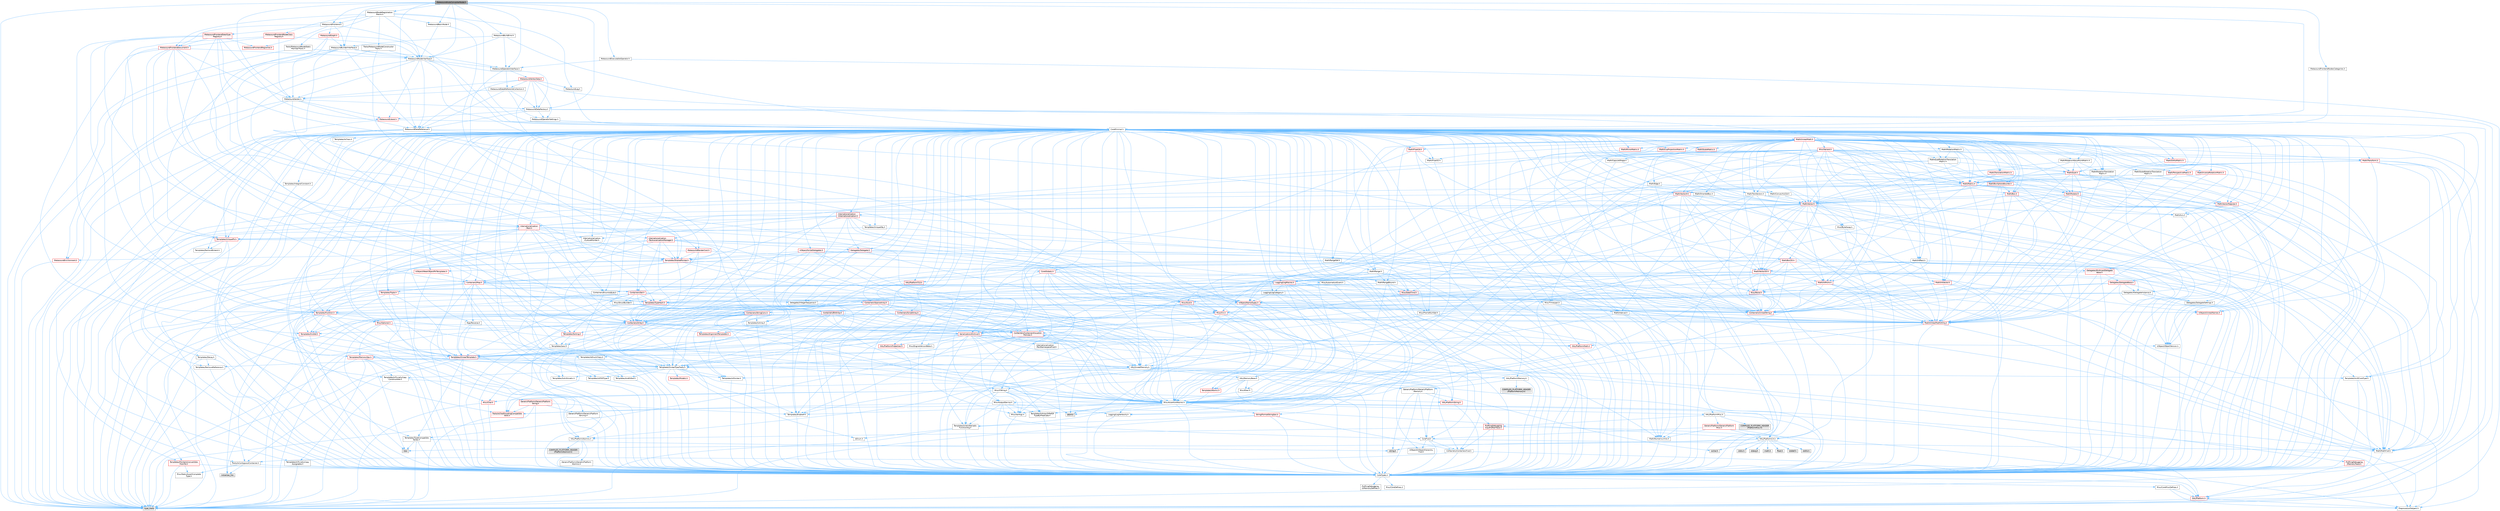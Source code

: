 digraph "MetasoundAutoConverterNode.h"
{
 // INTERACTIVE_SVG=YES
 // LATEX_PDF_SIZE
  bgcolor="transparent";
  edge [fontname=Helvetica,fontsize=10,labelfontname=Helvetica,labelfontsize=10];
  node [fontname=Helvetica,fontsize=10,shape=box,height=0.2,width=0.4];
  Node1 [id="Node000001",label="MetasoundAutoConverterNode.h",height=0.2,width=0.4,color="gray40", fillcolor="grey60", style="filled", fontcolor="black",tooltip=" "];
  Node1 -> Node2 [id="edge1_Node000001_Node000002",color="steelblue1",style="solid",tooltip=" "];
  Node2 [id="Node000002",label="CoreMinimal.h",height=0.2,width=0.4,color="grey40", fillcolor="white", style="filled",URL="$d7/d67/CoreMinimal_8h.html",tooltip=" "];
  Node2 -> Node3 [id="edge2_Node000002_Node000003",color="steelblue1",style="solid",tooltip=" "];
  Node3 [id="Node000003",label="CoreTypes.h",height=0.2,width=0.4,color="grey40", fillcolor="white", style="filled",URL="$dc/dec/CoreTypes_8h.html",tooltip=" "];
  Node3 -> Node4 [id="edge3_Node000003_Node000004",color="steelblue1",style="solid",tooltip=" "];
  Node4 [id="Node000004",label="HAL/Platform.h",height=0.2,width=0.4,color="red", fillcolor="#FFF0F0", style="filled",URL="$d9/dd0/Platform_8h.html",tooltip=" "];
  Node4 -> Node7 [id="edge4_Node000004_Node000007",color="steelblue1",style="solid",tooltip=" "];
  Node7 [id="Node000007",label="type_traits",height=0.2,width=0.4,color="grey60", fillcolor="#E0E0E0", style="filled",tooltip=" "];
  Node4 -> Node8 [id="edge5_Node000004_Node000008",color="steelblue1",style="solid",tooltip=" "];
  Node8 [id="Node000008",label="PreprocessorHelpers.h",height=0.2,width=0.4,color="grey40", fillcolor="white", style="filled",URL="$db/ddb/PreprocessorHelpers_8h.html",tooltip=" "];
  Node3 -> Node14 [id="edge6_Node000003_Node000014",color="steelblue1",style="solid",tooltip=" "];
  Node14 [id="Node000014",label="ProfilingDebugging\l/UMemoryDefines.h",height=0.2,width=0.4,color="grey40", fillcolor="white", style="filled",URL="$d2/da2/UMemoryDefines_8h.html",tooltip=" "];
  Node3 -> Node15 [id="edge7_Node000003_Node000015",color="steelblue1",style="solid",tooltip=" "];
  Node15 [id="Node000015",label="Misc/CoreMiscDefines.h",height=0.2,width=0.4,color="grey40", fillcolor="white", style="filled",URL="$da/d38/CoreMiscDefines_8h.html",tooltip=" "];
  Node15 -> Node4 [id="edge8_Node000015_Node000004",color="steelblue1",style="solid",tooltip=" "];
  Node15 -> Node8 [id="edge9_Node000015_Node000008",color="steelblue1",style="solid",tooltip=" "];
  Node3 -> Node16 [id="edge10_Node000003_Node000016",color="steelblue1",style="solid",tooltip=" "];
  Node16 [id="Node000016",label="Misc/CoreDefines.h",height=0.2,width=0.4,color="grey40", fillcolor="white", style="filled",URL="$d3/dd2/CoreDefines_8h.html",tooltip=" "];
  Node2 -> Node17 [id="edge11_Node000002_Node000017",color="steelblue1",style="solid",tooltip=" "];
  Node17 [id="Node000017",label="CoreFwd.h",height=0.2,width=0.4,color="grey40", fillcolor="white", style="filled",URL="$d1/d1e/CoreFwd_8h.html",tooltip=" "];
  Node17 -> Node3 [id="edge12_Node000017_Node000003",color="steelblue1",style="solid",tooltip=" "];
  Node17 -> Node18 [id="edge13_Node000017_Node000018",color="steelblue1",style="solid",tooltip=" "];
  Node18 [id="Node000018",label="Containers/ContainersFwd.h",height=0.2,width=0.4,color="grey40", fillcolor="white", style="filled",URL="$d4/d0a/ContainersFwd_8h.html",tooltip=" "];
  Node18 -> Node4 [id="edge14_Node000018_Node000004",color="steelblue1",style="solid",tooltip=" "];
  Node18 -> Node3 [id="edge15_Node000018_Node000003",color="steelblue1",style="solid",tooltip=" "];
  Node18 -> Node19 [id="edge16_Node000018_Node000019",color="steelblue1",style="solid",tooltip=" "];
  Node19 [id="Node000019",label="Traits/IsContiguousContainer.h",height=0.2,width=0.4,color="grey40", fillcolor="white", style="filled",URL="$d5/d3c/IsContiguousContainer_8h.html",tooltip=" "];
  Node19 -> Node3 [id="edge17_Node000019_Node000003",color="steelblue1",style="solid",tooltip=" "];
  Node19 -> Node20 [id="edge18_Node000019_Node000020",color="steelblue1",style="solid",tooltip=" "];
  Node20 [id="Node000020",label="Misc/StaticAssertComplete\lType.h",height=0.2,width=0.4,color="grey40", fillcolor="white", style="filled",URL="$d5/d4e/StaticAssertCompleteType_8h.html",tooltip=" "];
  Node19 -> Node21 [id="edge19_Node000019_Node000021",color="steelblue1",style="solid",tooltip=" "];
  Node21 [id="Node000021",label="initializer_list",height=0.2,width=0.4,color="grey60", fillcolor="#E0E0E0", style="filled",tooltip=" "];
  Node17 -> Node22 [id="edge20_Node000017_Node000022",color="steelblue1",style="solid",tooltip=" "];
  Node22 [id="Node000022",label="Math/MathFwd.h",height=0.2,width=0.4,color="grey40", fillcolor="white", style="filled",URL="$d2/d10/MathFwd_8h.html",tooltip=" "];
  Node22 -> Node4 [id="edge21_Node000022_Node000004",color="steelblue1",style="solid",tooltip=" "];
  Node17 -> Node23 [id="edge22_Node000017_Node000023",color="steelblue1",style="solid",tooltip=" "];
  Node23 [id="Node000023",label="UObject/UObjectHierarchy\lFwd.h",height=0.2,width=0.4,color="grey40", fillcolor="white", style="filled",URL="$d3/d13/UObjectHierarchyFwd_8h.html",tooltip=" "];
  Node2 -> Node23 [id="edge23_Node000002_Node000023",color="steelblue1",style="solid",tooltip=" "];
  Node2 -> Node18 [id="edge24_Node000002_Node000018",color="steelblue1",style="solid",tooltip=" "];
  Node2 -> Node24 [id="edge25_Node000002_Node000024",color="steelblue1",style="solid",tooltip=" "];
  Node24 [id="Node000024",label="Misc/VarArgs.h",height=0.2,width=0.4,color="grey40", fillcolor="white", style="filled",URL="$d5/d6f/VarArgs_8h.html",tooltip=" "];
  Node24 -> Node3 [id="edge26_Node000024_Node000003",color="steelblue1",style="solid",tooltip=" "];
  Node2 -> Node25 [id="edge27_Node000002_Node000025",color="steelblue1",style="solid",tooltip=" "];
  Node25 [id="Node000025",label="Logging/LogVerbosity.h",height=0.2,width=0.4,color="grey40", fillcolor="white", style="filled",URL="$d2/d8f/LogVerbosity_8h.html",tooltip=" "];
  Node25 -> Node3 [id="edge28_Node000025_Node000003",color="steelblue1",style="solid",tooltip=" "];
  Node2 -> Node26 [id="edge29_Node000002_Node000026",color="steelblue1",style="solid",tooltip=" "];
  Node26 [id="Node000026",label="Misc/OutputDevice.h",height=0.2,width=0.4,color="grey40", fillcolor="white", style="filled",URL="$d7/d32/OutputDevice_8h.html",tooltip=" "];
  Node26 -> Node17 [id="edge30_Node000026_Node000017",color="steelblue1",style="solid",tooltip=" "];
  Node26 -> Node3 [id="edge31_Node000026_Node000003",color="steelblue1",style="solid",tooltip=" "];
  Node26 -> Node25 [id="edge32_Node000026_Node000025",color="steelblue1",style="solid",tooltip=" "];
  Node26 -> Node24 [id="edge33_Node000026_Node000024",color="steelblue1",style="solid",tooltip=" "];
  Node26 -> Node27 [id="edge34_Node000026_Node000027",color="steelblue1",style="solid",tooltip=" "];
  Node27 [id="Node000027",label="Templates/IsArrayOrRefOf\lTypeByPredicate.h",height=0.2,width=0.4,color="grey40", fillcolor="white", style="filled",URL="$d6/da1/IsArrayOrRefOfTypeByPredicate_8h.html",tooltip=" "];
  Node27 -> Node3 [id="edge35_Node000027_Node000003",color="steelblue1",style="solid",tooltip=" "];
  Node26 -> Node28 [id="edge36_Node000026_Node000028",color="steelblue1",style="solid",tooltip=" "];
  Node28 [id="Node000028",label="Templates/IsValidVariadic\lFunctionArg.h",height=0.2,width=0.4,color="grey40", fillcolor="white", style="filled",URL="$d0/dc8/IsValidVariadicFunctionArg_8h.html",tooltip=" "];
  Node28 -> Node3 [id="edge37_Node000028_Node000003",color="steelblue1",style="solid",tooltip=" "];
  Node28 -> Node29 [id="edge38_Node000028_Node000029",color="steelblue1",style="solid",tooltip=" "];
  Node29 [id="Node000029",label="IsEnum.h",height=0.2,width=0.4,color="grey40", fillcolor="white", style="filled",URL="$d4/de5/IsEnum_8h.html",tooltip=" "];
  Node28 -> Node7 [id="edge39_Node000028_Node000007",color="steelblue1",style="solid",tooltip=" "];
  Node26 -> Node30 [id="edge40_Node000026_Node000030",color="steelblue1",style="solid",tooltip=" "];
  Node30 [id="Node000030",label="Traits/IsCharEncodingCompatible\lWith.h",height=0.2,width=0.4,color="red", fillcolor="#FFF0F0", style="filled",URL="$df/dd1/IsCharEncodingCompatibleWith_8h.html",tooltip=" "];
  Node30 -> Node7 [id="edge41_Node000030_Node000007",color="steelblue1",style="solid",tooltip=" "];
  Node2 -> Node32 [id="edge42_Node000002_Node000032",color="steelblue1",style="solid",tooltip=" "];
  Node32 [id="Node000032",label="HAL/PlatformCrt.h",height=0.2,width=0.4,color="grey40", fillcolor="white", style="filled",URL="$d8/d75/PlatformCrt_8h.html",tooltip=" "];
  Node32 -> Node33 [id="edge43_Node000032_Node000033",color="steelblue1",style="solid",tooltip=" "];
  Node33 [id="Node000033",label="new",height=0.2,width=0.4,color="grey60", fillcolor="#E0E0E0", style="filled",tooltip=" "];
  Node32 -> Node34 [id="edge44_Node000032_Node000034",color="steelblue1",style="solid",tooltip=" "];
  Node34 [id="Node000034",label="wchar.h",height=0.2,width=0.4,color="grey60", fillcolor="#E0E0E0", style="filled",tooltip=" "];
  Node32 -> Node35 [id="edge45_Node000032_Node000035",color="steelblue1",style="solid",tooltip=" "];
  Node35 [id="Node000035",label="stddef.h",height=0.2,width=0.4,color="grey60", fillcolor="#E0E0E0", style="filled",tooltip=" "];
  Node32 -> Node36 [id="edge46_Node000032_Node000036",color="steelblue1",style="solid",tooltip=" "];
  Node36 [id="Node000036",label="stdlib.h",height=0.2,width=0.4,color="grey60", fillcolor="#E0E0E0", style="filled",tooltip=" "];
  Node32 -> Node37 [id="edge47_Node000032_Node000037",color="steelblue1",style="solid",tooltip=" "];
  Node37 [id="Node000037",label="stdio.h",height=0.2,width=0.4,color="grey60", fillcolor="#E0E0E0", style="filled",tooltip=" "];
  Node32 -> Node38 [id="edge48_Node000032_Node000038",color="steelblue1",style="solid",tooltip=" "];
  Node38 [id="Node000038",label="stdarg.h",height=0.2,width=0.4,color="grey60", fillcolor="#E0E0E0", style="filled",tooltip=" "];
  Node32 -> Node39 [id="edge49_Node000032_Node000039",color="steelblue1",style="solid",tooltip=" "];
  Node39 [id="Node000039",label="math.h",height=0.2,width=0.4,color="grey60", fillcolor="#E0E0E0", style="filled",tooltip=" "];
  Node32 -> Node40 [id="edge50_Node000032_Node000040",color="steelblue1",style="solid",tooltip=" "];
  Node40 [id="Node000040",label="float.h",height=0.2,width=0.4,color="grey60", fillcolor="#E0E0E0", style="filled",tooltip=" "];
  Node32 -> Node41 [id="edge51_Node000032_Node000041",color="steelblue1",style="solid",tooltip=" "];
  Node41 [id="Node000041",label="string.h",height=0.2,width=0.4,color="grey60", fillcolor="#E0E0E0", style="filled",tooltip=" "];
  Node2 -> Node42 [id="edge52_Node000002_Node000042",color="steelblue1",style="solid",tooltip=" "];
  Node42 [id="Node000042",label="HAL/PlatformMisc.h",height=0.2,width=0.4,color="grey40", fillcolor="white", style="filled",URL="$d0/df5/PlatformMisc_8h.html",tooltip=" "];
  Node42 -> Node3 [id="edge53_Node000042_Node000003",color="steelblue1",style="solid",tooltip=" "];
  Node42 -> Node43 [id="edge54_Node000042_Node000043",color="steelblue1",style="solid",tooltip=" "];
  Node43 [id="Node000043",label="GenericPlatform/GenericPlatform\lMisc.h",height=0.2,width=0.4,color="red", fillcolor="#FFF0F0", style="filled",URL="$db/d9a/GenericPlatformMisc_8h.html",tooltip=" "];
  Node43 -> Node17 [id="edge55_Node000043_Node000017",color="steelblue1",style="solid",tooltip=" "];
  Node43 -> Node3 [id="edge56_Node000043_Node000003",color="steelblue1",style="solid",tooltip=" "];
  Node43 -> Node32 [id="edge57_Node000043_Node000032",color="steelblue1",style="solid",tooltip=" "];
  Node43 -> Node47 [id="edge58_Node000043_Node000047",color="steelblue1",style="solid",tooltip=" "];
  Node47 [id="Node000047",label="Math/NumericLimits.h",height=0.2,width=0.4,color="grey40", fillcolor="white", style="filled",URL="$df/d1b/NumericLimits_8h.html",tooltip=" "];
  Node47 -> Node3 [id="edge59_Node000047_Node000003",color="steelblue1",style="solid",tooltip=" "];
  Node42 -> Node52 [id="edge60_Node000042_Node000052",color="steelblue1",style="solid",tooltip=" "];
  Node52 [id="Node000052",label="COMPILED_PLATFORM_HEADER\l(PlatformMisc.h)",height=0.2,width=0.4,color="grey60", fillcolor="#E0E0E0", style="filled",tooltip=" "];
  Node42 -> Node53 [id="edge61_Node000042_Node000053",color="steelblue1",style="solid",tooltip=" "];
  Node53 [id="Node000053",label="ProfilingDebugging\l/CpuProfilerTrace.h",height=0.2,width=0.4,color="red", fillcolor="#FFF0F0", style="filled",URL="$da/dcb/CpuProfilerTrace_8h.html",tooltip=" "];
  Node53 -> Node3 [id="edge62_Node000053_Node000003",color="steelblue1",style="solid",tooltip=" "];
  Node53 -> Node18 [id="edge63_Node000053_Node000018",color="steelblue1",style="solid",tooltip=" "];
  Node53 -> Node54 [id="edge64_Node000053_Node000054",color="steelblue1",style="solid",tooltip=" "];
  Node54 [id="Node000054",label="HAL/PlatformAtomics.h",height=0.2,width=0.4,color="grey40", fillcolor="white", style="filled",URL="$d3/d36/PlatformAtomics_8h.html",tooltip=" "];
  Node54 -> Node3 [id="edge65_Node000054_Node000003",color="steelblue1",style="solid",tooltip=" "];
  Node54 -> Node55 [id="edge66_Node000054_Node000055",color="steelblue1",style="solid",tooltip=" "];
  Node55 [id="Node000055",label="GenericPlatform/GenericPlatform\lAtomics.h",height=0.2,width=0.4,color="grey40", fillcolor="white", style="filled",URL="$da/d72/GenericPlatformAtomics_8h.html",tooltip=" "];
  Node55 -> Node3 [id="edge67_Node000055_Node000003",color="steelblue1",style="solid",tooltip=" "];
  Node54 -> Node56 [id="edge68_Node000054_Node000056",color="steelblue1",style="solid",tooltip=" "];
  Node56 [id="Node000056",label="COMPILED_PLATFORM_HEADER\l(PlatformAtomics.h)",height=0.2,width=0.4,color="grey60", fillcolor="#E0E0E0", style="filled",tooltip=" "];
  Node53 -> Node8 [id="edge69_Node000053_Node000008",color="steelblue1",style="solid",tooltip=" "];
  Node2 -> Node61 [id="edge70_Node000002_Node000061",color="steelblue1",style="solid",tooltip=" "];
  Node61 [id="Node000061",label="Misc/AssertionMacros.h",height=0.2,width=0.4,color="grey40", fillcolor="white", style="filled",URL="$d0/dfa/AssertionMacros_8h.html",tooltip=" "];
  Node61 -> Node3 [id="edge71_Node000061_Node000003",color="steelblue1",style="solid",tooltip=" "];
  Node61 -> Node4 [id="edge72_Node000061_Node000004",color="steelblue1",style="solid",tooltip=" "];
  Node61 -> Node42 [id="edge73_Node000061_Node000042",color="steelblue1",style="solid",tooltip=" "];
  Node61 -> Node8 [id="edge74_Node000061_Node000008",color="steelblue1",style="solid",tooltip=" "];
  Node61 -> Node62 [id="edge75_Node000061_Node000062",color="steelblue1",style="solid",tooltip=" "];
  Node62 [id="Node000062",label="Templates/EnableIf.h",height=0.2,width=0.4,color="grey40", fillcolor="white", style="filled",URL="$d7/d60/EnableIf_8h.html",tooltip=" "];
  Node62 -> Node3 [id="edge76_Node000062_Node000003",color="steelblue1",style="solid",tooltip=" "];
  Node61 -> Node27 [id="edge77_Node000061_Node000027",color="steelblue1",style="solid",tooltip=" "];
  Node61 -> Node28 [id="edge78_Node000061_Node000028",color="steelblue1",style="solid",tooltip=" "];
  Node61 -> Node30 [id="edge79_Node000061_Node000030",color="steelblue1",style="solid",tooltip=" "];
  Node61 -> Node24 [id="edge80_Node000061_Node000024",color="steelblue1",style="solid",tooltip=" "];
  Node61 -> Node63 [id="edge81_Node000061_Node000063",color="steelblue1",style="solid",tooltip=" "];
  Node63 [id="Node000063",label="String/FormatStringSan.h",height=0.2,width=0.4,color="red", fillcolor="#FFF0F0", style="filled",URL="$d3/d8b/FormatStringSan_8h.html",tooltip=" "];
  Node63 -> Node7 [id="edge82_Node000063_Node000007",color="steelblue1",style="solid",tooltip=" "];
  Node63 -> Node3 [id="edge83_Node000063_Node000003",color="steelblue1",style="solid",tooltip=" "];
  Node63 -> Node28 [id="edge84_Node000063_Node000028",color="steelblue1",style="solid",tooltip=" "];
  Node63 -> Node18 [id="edge85_Node000063_Node000018",color="steelblue1",style="solid",tooltip=" "];
  Node61 -> Node69 [id="edge86_Node000061_Node000069",color="steelblue1",style="solid",tooltip=" "];
  Node69 [id="Node000069",label="atomic",height=0.2,width=0.4,color="grey60", fillcolor="#E0E0E0", style="filled",tooltip=" "];
  Node2 -> Node70 [id="edge87_Node000002_Node000070",color="steelblue1",style="solid",tooltip=" "];
  Node70 [id="Node000070",label="Templates/IsPointer.h",height=0.2,width=0.4,color="grey40", fillcolor="white", style="filled",URL="$d7/d05/IsPointer_8h.html",tooltip=" "];
  Node70 -> Node3 [id="edge88_Node000070_Node000003",color="steelblue1",style="solid",tooltip=" "];
  Node2 -> Node71 [id="edge89_Node000002_Node000071",color="steelblue1",style="solid",tooltip=" "];
  Node71 [id="Node000071",label="HAL/PlatformMemory.h",height=0.2,width=0.4,color="grey40", fillcolor="white", style="filled",URL="$de/d68/PlatformMemory_8h.html",tooltip=" "];
  Node71 -> Node3 [id="edge90_Node000071_Node000003",color="steelblue1",style="solid",tooltip=" "];
  Node71 -> Node72 [id="edge91_Node000071_Node000072",color="steelblue1",style="solid",tooltip=" "];
  Node72 [id="Node000072",label="GenericPlatform/GenericPlatform\lMemory.h",height=0.2,width=0.4,color="grey40", fillcolor="white", style="filled",URL="$dd/d22/GenericPlatformMemory_8h.html",tooltip=" "];
  Node72 -> Node17 [id="edge92_Node000072_Node000017",color="steelblue1",style="solid",tooltip=" "];
  Node72 -> Node3 [id="edge93_Node000072_Node000003",color="steelblue1",style="solid",tooltip=" "];
  Node72 -> Node73 [id="edge94_Node000072_Node000073",color="steelblue1",style="solid",tooltip=" "];
  Node73 [id="Node000073",label="HAL/PlatformString.h",height=0.2,width=0.4,color="red", fillcolor="#FFF0F0", style="filled",URL="$db/db5/PlatformString_8h.html",tooltip=" "];
  Node73 -> Node3 [id="edge95_Node000073_Node000003",color="steelblue1",style="solid",tooltip=" "];
  Node72 -> Node41 [id="edge96_Node000072_Node000041",color="steelblue1",style="solid",tooltip=" "];
  Node72 -> Node34 [id="edge97_Node000072_Node000034",color="steelblue1",style="solid",tooltip=" "];
  Node71 -> Node75 [id="edge98_Node000071_Node000075",color="steelblue1",style="solid",tooltip=" "];
  Node75 [id="Node000075",label="COMPILED_PLATFORM_HEADER\l(PlatformMemory.h)",height=0.2,width=0.4,color="grey60", fillcolor="#E0E0E0", style="filled",tooltip=" "];
  Node2 -> Node54 [id="edge99_Node000002_Node000054",color="steelblue1",style="solid",tooltip=" "];
  Node2 -> Node76 [id="edge100_Node000002_Node000076",color="steelblue1",style="solid",tooltip=" "];
  Node76 [id="Node000076",label="Misc/Exec.h",height=0.2,width=0.4,color="grey40", fillcolor="white", style="filled",URL="$de/ddb/Exec_8h.html",tooltip=" "];
  Node76 -> Node3 [id="edge101_Node000076_Node000003",color="steelblue1",style="solid",tooltip=" "];
  Node76 -> Node61 [id="edge102_Node000076_Node000061",color="steelblue1",style="solid",tooltip=" "];
  Node2 -> Node77 [id="edge103_Node000002_Node000077",color="steelblue1",style="solid",tooltip=" "];
  Node77 [id="Node000077",label="HAL/MemoryBase.h",height=0.2,width=0.4,color="grey40", fillcolor="white", style="filled",URL="$d6/d9f/MemoryBase_8h.html",tooltip=" "];
  Node77 -> Node3 [id="edge104_Node000077_Node000003",color="steelblue1",style="solid",tooltip=" "];
  Node77 -> Node54 [id="edge105_Node000077_Node000054",color="steelblue1",style="solid",tooltip=" "];
  Node77 -> Node32 [id="edge106_Node000077_Node000032",color="steelblue1",style="solid",tooltip=" "];
  Node77 -> Node76 [id="edge107_Node000077_Node000076",color="steelblue1",style="solid",tooltip=" "];
  Node77 -> Node26 [id="edge108_Node000077_Node000026",color="steelblue1",style="solid",tooltip=" "];
  Node77 -> Node78 [id="edge109_Node000077_Node000078",color="steelblue1",style="solid",tooltip=" "];
  Node78 [id="Node000078",label="Templates/Atomic.h",height=0.2,width=0.4,color="red", fillcolor="#FFF0F0", style="filled",URL="$d3/d91/Atomic_8h.html",tooltip=" "];
  Node78 -> Node69 [id="edge110_Node000078_Node000069",color="steelblue1",style="solid",tooltip=" "];
  Node2 -> Node87 [id="edge111_Node000002_Node000087",color="steelblue1",style="solid",tooltip=" "];
  Node87 [id="Node000087",label="HAL/UnrealMemory.h",height=0.2,width=0.4,color="grey40", fillcolor="white", style="filled",URL="$d9/d96/UnrealMemory_8h.html",tooltip=" "];
  Node87 -> Node3 [id="edge112_Node000087_Node000003",color="steelblue1",style="solid",tooltip=" "];
  Node87 -> Node72 [id="edge113_Node000087_Node000072",color="steelblue1",style="solid",tooltip=" "];
  Node87 -> Node77 [id="edge114_Node000087_Node000077",color="steelblue1",style="solid",tooltip=" "];
  Node87 -> Node71 [id="edge115_Node000087_Node000071",color="steelblue1",style="solid",tooltip=" "];
  Node87 -> Node88 [id="edge116_Node000087_Node000088",color="steelblue1",style="solid",tooltip=" "];
  Node88 [id="Node000088",label="ProfilingDebugging\l/MemoryTrace.h",height=0.2,width=0.4,color="red", fillcolor="#FFF0F0", style="filled",URL="$da/dd7/MemoryTrace_8h.html",tooltip=" "];
  Node88 -> Node4 [id="edge117_Node000088_Node000004",color="steelblue1",style="solid",tooltip=" "];
  Node87 -> Node70 [id="edge118_Node000087_Node000070",color="steelblue1",style="solid",tooltip=" "];
  Node2 -> Node89 [id="edge119_Node000002_Node000089",color="steelblue1",style="solid",tooltip=" "];
  Node89 [id="Node000089",label="Templates/IsArithmetic.h",height=0.2,width=0.4,color="grey40", fillcolor="white", style="filled",URL="$d2/d5d/IsArithmetic_8h.html",tooltip=" "];
  Node89 -> Node3 [id="edge120_Node000089_Node000003",color="steelblue1",style="solid",tooltip=" "];
  Node2 -> Node83 [id="edge121_Node000002_Node000083",color="steelblue1",style="solid",tooltip=" "];
  Node83 [id="Node000083",label="Templates/AndOrNot.h",height=0.2,width=0.4,color="grey40", fillcolor="white", style="filled",URL="$db/d0a/AndOrNot_8h.html",tooltip=" "];
  Node83 -> Node3 [id="edge122_Node000083_Node000003",color="steelblue1",style="solid",tooltip=" "];
  Node2 -> Node90 [id="edge123_Node000002_Node000090",color="steelblue1",style="solid",tooltip=" "];
  Node90 [id="Node000090",label="Templates/IsPODType.h",height=0.2,width=0.4,color="grey40", fillcolor="white", style="filled",URL="$d7/db1/IsPODType_8h.html",tooltip=" "];
  Node90 -> Node3 [id="edge124_Node000090_Node000003",color="steelblue1",style="solid",tooltip=" "];
  Node2 -> Node91 [id="edge125_Node000002_Node000091",color="steelblue1",style="solid",tooltip=" "];
  Node91 [id="Node000091",label="Templates/IsUECoreType.h",height=0.2,width=0.4,color="grey40", fillcolor="white", style="filled",URL="$d1/db8/IsUECoreType_8h.html",tooltip=" "];
  Node91 -> Node3 [id="edge126_Node000091_Node000003",color="steelblue1",style="solid",tooltip=" "];
  Node91 -> Node7 [id="edge127_Node000091_Node000007",color="steelblue1",style="solid",tooltip=" "];
  Node2 -> Node84 [id="edge128_Node000002_Node000084",color="steelblue1",style="solid",tooltip=" "];
  Node84 [id="Node000084",label="Templates/IsTriviallyCopy\lConstructible.h",height=0.2,width=0.4,color="grey40", fillcolor="white", style="filled",URL="$d3/d78/IsTriviallyCopyConstructible_8h.html",tooltip=" "];
  Node84 -> Node3 [id="edge129_Node000084_Node000003",color="steelblue1",style="solid",tooltip=" "];
  Node84 -> Node7 [id="edge130_Node000084_Node000007",color="steelblue1",style="solid",tooltip=" "];
  Node2 -> Node92 [id="edge131_Node000002_Node000092",color="steelblue1",style="solid",tooltip=" "];
  Node92 [id="Node000092",label="Templates/UnrealTypeTraits.h",height=0.2,width=0.4,color="grey40", fillcolor="white", style="filled",URL="$d2/d2d/UnrealTypeTraits_8h.html",tooltip=" "];
  Node92 -> Node3 [id="edge132_Node000092_Node000003",color="steelblue1",style="solid",tooltip=" "];
  Node92 -> Node70 [id="edge133_Node000092_Node000070",color="steelblue1",style="solid",tooltip=" "];
  Node92 -> Node61 [id="edge134_Node000092_Node000061",color="steelblue1",style="solid",tooltip=" "];
  Node92 -> Node83 [id="edge135_Node000092_Node000083",color="steelblue1",style="solid",tooltip=" "];
  Node92 -> Node62 [id="edge136_Node000092_Node000062",color="steelblue1",style="solid",tooltip=" "];
  Node92 -> Node89 [id="edge137_Node000092_Node000089",color="steelblue1",style="solid",tooltip=" "];
  Node92 -> Node29 [id="edge138_Node000092_Node000029",color="steelblue1",style="solid",tooltip=" "];
  Node92 -> Node93 [id="edge139_Node000092_Node000093",color="steelblue1",style="solid",tooltip=" "];
  Node93 [id="Node000093",label="Templates/Models.h",height=0.2,width=0.4,color="red", fillcolor="#FFF0F0", style="filled",URL="$d3/d0c/Models_8h.html",tooltip=" "];
  Node92 -> Node90 [id="edge140_Node000092_Node000090",color="steelblue1",style="solid",tooltip=" "];
  Node92 -> Node91 [id="edge141_Node000092_Node000091",color="steelblue1",style="solid",tooltip=" "];
  Node92 -> Node84 [id="edge142_Node000092_Node000084",color="steelblue1",style="solid",tooltip=" "];
  Node2 -> Node62 [id="edge143_Node000002_Node000062",color="steelblue1",style="solid",tooltip=" "];
  Node2 -> Node94 [id="edge144_Node000002_Node000094",color="steelblue1",style="solid",tooltip=" "];
  Node94 [id="Node000094",label="Templates/RemoveReference.h",height=0.2,width=0.4,color="grey40", fillcolor="white", style="filled",URL="$da/dbe/RemoveReference_8h.html",tooltip=" "];
  Node94 -> Node3 [id="edge145_Node000094_Node000003",color="steelblue1",style="solid",tooltip=" "];
  Node2 -> Node95 [id="edge146_Node000002_Node000095",color="steelblue1",style="solid",tooltip=" "];
  Node95 [id="Node000095",label="Templates/IntegralConstant.h",height=0.2,width=0.4,color="grey40", fillcolor="white", style="filled",URL="$db/d1b/IntegralConstant_8h.html",tooltip=" "];
  Node95 -> Node3 [id="edge147_Node000095_Node000003",color="steelblue1",style="solid",tooltip=" "];
  Node2 -> Node96 [id="edge148_Node000002_Node000096",color="steelblue1",style="solid",tooltip=" "];
  Node96 [id="Node000096",label="Templates/IsClass.h",height=0.2,width=0.4,color="grey40", fillcolor="white", style="filled",URL="$db/dcb/IsClass_8h.html",tooltip=" "];
  Node96 -> Node3 [id="edge149_Node000096_Node000003",color="steelblue1",style="solid",tooltip=" "];
  Node2 -> Node97 [id="edge150_Node000002_Node000097",color="steelblue1",style="solid",tooltip=" "];
  Node97 [id="Node000097",label="Templates/TypeCompatible\lBytes.h",height=0.2,width=0.4,color="grey40", fillcolor="white", style="filled",URL="$df/d0a/TypeCompatibleBytes_8h.html",tooltip=" "];
  Node97 -> Node3 [id="edge151_Node000097_Node000003",color="steelblue1",style="solid",tooltip=" "];
  Node97 -> Node41 [id="edge152_Node000097_Node000041",color="steelblue1",style="solid",tooltip=" "];
  Node97 -> Node33 [id="edge153_Node000097_Node000033",color="steelblue1",style="solid",tooltip=" "];
  Node97 -> Node7 [id="edge154_Node000097_Node000007",color="steelblue1",style="solid",tooltip=" "];
  Node2 -> Node19 [id="edge155_Node000002_Node000019",color="steelblue1",style="solid",tooltip=" "];
  Node2 -> Node98 [id="edge156_Node000002_Node000098",color="steelblue1",style="solid",tooltip=" "];
  Node98 [id="Node000098",label="Templates/UnrealTemplate.h",height=0.2,width=0.4,color="red", fillcolor="#FFF0F0", style="filled",URL="$d4/d24/UnrealTemplate_8h.html",tooltip=" "];
  Node98 -> Node3 [id="edge157_Node000098_Node000003",color="steelblue1",style="solid",tooltip=" "];
  Node98 -> Node70 [id="edge158_Node000098_Node000070",color="steelblue1",style="solid",tooltip=" "];
  Node98 -> Node87 [id="edge159_Node000098_Node000087",color="steelblue1",style="solid",tooltip=" "];
  Node98 -> Node92 [id="edge160_Node000098_Node000092",color="steelblue1",style="solid",tooltip=" "];
  Node98 -> Node94 [id="edge161_Node000098_Node000094",color="steelblue1",style="solid",tooltip=" "];
  Node98 -> Node97 [id="edge162_Node000098_Node000097",color="steelblue1",style="solid",tooltip=" "];
  Node98 -> Node19 [id="edge163_Node000098_Node000019",color="steelblue1",style="solid",tooltip=" "];
  Node98 -> Node7 [id="edge164_Node000098_Node000007",color="steelblue1",style="solid",tooltip=" "];
  Node2 -> Node47 [id="edge165_Node000002_Node000047",color="steelblue1",style="solid",tooltip=" "];
  Node2 -> Node102 [id="edge166_Node000002_Node000102",color="steelblue1",style="solid",tooltip=" "];
  Node102 [id="Node000102",label="HAL/PlatformMath.h",height=0.2,width=0.4,color="red", fillcolor="#FFF0F0", style="filled",URL="$dc/d53/PlatformMath_8h.html",tooltip=" "];
  Node102 -> Node3 [id="edge167_Node000102_Node000003",color="steelblue1",style="solid",tooltip=" "];
  Node2 -> Node85 [id="edge168_Node000002_Node000085",color="steelblue1",style="solid",tooltip=" "];
  Node85 [id="Node000085",label="Templates/IsTriviallyCopy\lAssignable.h",height=0.2,width=0.4,color="grey40", fillcolor="white", style="filled",URL="$d2/df2/IsTriviallyCopyAssignable_8h.html",tooltip=" "];
  Node85 -> Node3 [id="edge169_Node000085_Node000003",color="steelblue1",style="solid",tooltip=" "];
  Node85 -> Node7 [id="edge170_Node000085_Node000007",color="steelblue1",style="solid",tooltip=" "];
  Node2 -> Node110 [id="edge171_Node000002_Node000110",color="steelblue1",style="solid",tooltip=" "];
  Node110 [id="Node000110",label="Templates/MemoryOps.h",height=0.2,width=0.4,color="red", fillcolor="#FFF0F0", style="filled",URL="$db/dea/MemoryOps_8h.html",tooltip=" "];
  Node110 -> Node3 [id="edge172_Node000110_Node000003",color="steelblue1",style="solid",tooltip=" "];
  Node110 -> Node87 [id="edge173_Node000110_Node000087",color="steelblue1",style="solid",tooltip=" "];
  Node110 -> Node85 [id="edge174_Node000110_Node000085",color="steelblue1",style="solid",tooltip=" "];
  Node110 -> Node84 [id="edge175_Node000110_Node000084",color="steelblue1",style="solid",tooltip=" "];
  Node110 -> Node92 [id="edge176_Node000110_Node000092",color="steelblue1",style="solid",tooltip=" "];
  Node110 -> Node33 [id="edge177_Node000110_Node000033",color="steelblue1",style="solid",tooltip=" "];
  Node110 -> Node7 [id="edge178_Node000110_Node000007",color="steelblue1",style="solid",tooltip=" "];
  Node2 -> Node111 [id="edge179_Node000002_Node000111",color="steelblue1",style="solid",tooltip=" "];
  Node111 [id="Node000111",label="Containers/ContainerAllocation\lPolicies.h",height=0.2,width=0.4,color="red", fillcolor="#FFF0F0", style="filled",URL="$d7/dff/ContainerAllocationPolicies_8h.html",tooltip=" "];
  Node111 -> Node3 [id="edge180_Node000111_Node000003",color="steelblue1",style="solid",tooltip=" "];
  Node111 -> Node111 [id="edge181_Node000111_Node000111",color="steelblue1",style="solid",tooltip=" "];
  Node111 -> Node102 [id="edge182_Node000111_Node000102",color="steelblue1",style="solid",tooltip=" "];
  Node111 -> Node87 [id="edge183_Node000111_Node000087",color="steelblue1",style="solid",tooltip=" "];
  Node111 -> Node47 [id="edge184_Node000111_Node000047",color="steelblue1",style="solid",tooltip=" "];
  Node111 -> Node61 [id="edge185_Node000111_Node000061",color="steelblue1",style="solid",tooltip=" "];
  Node111 -> Node110 [id="edge186_Node000111_Node000110",color="steelblue1",style="solid",tooltip=" "];
  Node111 -> Node97 [id="edge187_Node000111_Node000097",color="steelblue1",style="solid",tooltip=" "];
  Node111 -> Node7 [id="edge188_Node000111_Node000007",color="steelblue1",style="solid",tooltip=" "];
  Node2 -> Node114 [id="edge189_Node000002_Node000114",color="steelblue1",style="solid",tooltip=" "];
  Node114 [id="Node000114",label="Templates/IsEnumClass.h",height=0.2,width=0.4,color="grey40", fillcolor="white", style="filled",URL="$d7/d15/IsEnumClass_8h.html",tooltip=" "];
  Node114 -> Node3 [id="edge190_Node000114_Node000003",color="steelblue1",style="solid",tooltip=" "];
  Node114 -> Node83 [id="edge191_Node000114_Node000083",color="steelblue1",style="solid",tooltip=" "];
  Node2 -> Node115 [id="edge192_Node000002_Node000115",color="steelblue1",style="solid",tooltip=" "];
  Node115 [id="Node000115",label="HAL/PlatformProperties.h",height=0.2,width=0.4,color="red", fillcolor="#FFF0F0", style="filled",URL="$d9/db0/PlatformProperties_8h.html",tooltip=" "];
  Node115 -> Node3 [id="edge193_Node000115_Node000003",color="steelblue1",style="solid",tooltip=" "];
  Node2 -> Node118 [id="edge194_Node000002_Node000118",color="steelblue1",style="solid",tooltip=" "];
  Node118 [id="Node000118",label="Misc/EngineVersionBase.h",height=0.2,width=0.4,color="grey40", fillcolor="white", style="filled",URL="$d5/d2b/EngineVersionBase_8h.html",tooltip=" "];
  Node118 -> Node3 [id="edge195_Node000118_Node000003",color="steelblue1",style="solid",tooltip=" "];
  Node2 -> Node119 [id="edge196_Node000002_Node000119",color="steelblue1",style="solid",tooltip=" "];
  Node119 [id="Node000119",label="Internationalization\l/TextNamespaceFwd.h",height=0.2,width=0.4,color="grey40", fillcolor="white", style="filled",URL="$d8/d97/TextNamespaceFwd_8h.html",tooltip=" "];
  Node119 -> Node3 [id="edge197_Node000119_Node000003",color="steelblue1",style="solid",tooltip=" "];
  Node2 -> Node120 [id="edge198_Node000002_Node000120",color="steelblue1",style="solid",tooltip=" "];
  Node120 [id="Node000120",label="Serialization/Archive.h",height=0.2,width=0.4,color="red", fillcolor="#FFF0F0", style="filled",URL="$d7/d3b/Archive_8h.html",tooltip=" "];
  Node120 -> Node17 [id="edge199_Node000120_Node000017",color="steelblue1",style="solid",tooltip=" "];
  Node120 -> Node3 [id="edge200_Node000120_Node000003",color="steelblue1",style="solid",tooltip=" "];
  Node120 -> Node115 [id="edge201_Node000120_Node000115",color="steelblue1",style="solid",tooltip=" "];
  Node120 -> Node119 [id="edge202_Node000120_Node000119",color="steelblue1",style="solid",tooltip=" "];
  Node120 -> Node22 [id="edge203_Node000120_Node000022",color="steelblue1",style="solid",tooltip=" "];
  Node120 -> Node61 [id="edge204_Node000120_Node000061",color="steelblue1",style="solid",tooltip=" "];
  Node120 -> Node118 [id="edge205_Node000120_Node000118",color="steelblue1",style="solid",tooltip=" "];
  Node120 -> Node24 [id="edge206_Node000120_Node000024",color="steelblue1",style="solid",tooltip=" "];
  Node120 -> Node62 [id="edge207_Node000120_Node000062",color="steelblue1",style="solid",tooltip=" "];
  Node120 -> Node27 [id="edge208_Node000120_Node000027",color="steelblue1",style="solid",tooltip=" "];
  Node120 -> Node114 [id="edge209_Node000120_Node000114",color="steelblue1",style="solid",tooltip=" "];
  Node120 -> Node28 [id="edge210_Node000120_Node000028",color="steelblue1",style="solid",tooltip=" "];
  Node120 -> Node98 [id="edge211_Node000120_Node000098",color="steelblue1",style="solid",tooltip=" "];
  Node120 -> Node30 [id="edge212_Node000120_Node000030",color="steelblue1",style="solid",tooltip=" "];
  Node120 -> Node123 [id="edge213_Node000120_Node000123",color="steelblue1",style="solid",tooltip=" "];
  Node123 [id="Node000123",label="UObject/ObjectVersion.h",height=0.2,width=0.4,color="grey40", fillcolor="white", style="filled",URL="$da/d63/ObjectVersion_8h.html",tooltip=" "];
  Node123 -> Node3 [id="edge214_Node000123_Node000003",color="steelblue1",style="solid",tooltip=" "];
  Node2 -> Node124 [id="edge215_Node000002_Node000124",color="steelblue1",style="solid",tooltip=" "];
  Node124 [id="Node000124",label="Templates/Less.h",height=0.2,width=0.4,color="grey40", fillcolor="white", style="filled",URL="$de/dc8/Less_8h.html",tooltip=" "];
  Node124 -> Node3 [id="edge216_Node000124_Node000003",color="steelblue1",style="solid",tooltip=" "];
  Node124 -> Node98 [id="edge217_Node000124_Node000098",color="steelblue1",style="solid",tooltip=" "];
  Node2 -> Node125 [id="edge218_Node000002_Node000125",color="steelblue1",style="solid",tooltip=" "];
  Node125 [id="Node000125",label="Templates/Sorting.h",height=0.2,width=0.4,color="red", fillcolor="#FFF0F0", style="filled",URL="$d3/d9e/Sorting_8h.html",tooltip=" "];
  Node125 -> Node3 [id="edge219_Node000125_Node000003",color="steelblue1",style="solid",tooltip=" "];
  Node125 -> Node102 [id="edge220_Node000125_Node000102",color="steelblue1",style="solid",tooltip=" "];
  Node125 -> Node124 [id="edge221_Node000125_Node000124",color="steelblue1",style="solid",tooltip=" "];
  Node2 -> Node136 [id="edge222_Node000002_Node000136",color="steelblue1",style="solid",tooltip=" "];
  Node136 [id="Node000136",label="Misc/Char.h",height=0.2,width=0.4,color="red", fillcolor="#FFF0F0", style="filled",URL="$d0/d58/Char_8h.html",tooltip=" "];
  Node136 -> Node3 [id="edge223_Node000136_Node000003",color="steelblue1",style="solid",tooltip=" "];
  Node136 -> Node7 [id="edge224_Node000136_Node000007",color="steelblue1",style="solid",tooltip=" "];
  Node2 -> Node139 [id="edge225_Node000002_Node000139",color="steelblue1",style="solid",tooltip=" "];
  Node139 [id="Node000139",label="GenericPlatform/GenericPlatform\lStricmp.h",height=0.2,width=0.4,color="grey40", fillcolor="white", style="filled",URL="$d2/d86/GenericPlatformStricmp_8h.html",tooltip=" "];
  Node139 -> Node3 [id="edge226_Node000139_Node000003",color="steelblue1",style="solid",tooltip=" "];
  Node2 -> Node140 [id="edge227_Node000002_Node000140",color="steelblue1",style="solid",tooltip=" "];
  Node140 [id="Node000140",label="GenericPlatform/GenericPlatform\lString.h",height=0.2,width=0.4,color="red", fillcolor="#FFF0F0", style="filled",URL="$dd/d20/GenericPlatformString_8h.html",tooltip=" "];
  Node140 -> Node3 [id="edge228_Node000140_Node000003",color="steelblue1",style="solid",tooltip=" "];
  Node140 -> Node139 [id="edge229_Node000140_Node000139",color="steelblue1",style="solid",tooltip=" "];
  Node140 -> Node62 [id="edge230_Node000140_Node000062",color="steelblue1",style="solid",tooltip=" "];
  Node140 -> Node30 [id="edge231_Node000140_Node000030",color="steelblue1",style="solid",tooltip=" "];
  Node140 -> Node7 [id="edge232_Node000140_Node000007",color="steelblue1",style="solid",tooltip=" "];
  Node2 -> Node73 [id="edge233_Node000002_Node000073",color="steelblue1",style="solid",tooltip=" "];
  Node2 -> Node143 [id="edge234_Node000002_Node000143",color="steelblue1",style="solid",tooltip=" "];
  Node143 [id="Node000143",label="Misc/CString.h",height=0.2,width=0.4,color="grey40", fillcolor="white", style="filled",URL="$d2/d49/CString_8h.html",tooltip=" "];
  Node143 -> Node3 [id="edge235_Node000143_Node000003",color="steelblue1",style="solid",tooltip=" "];
  Node143 -> Node32 [id="edge236_Node000143_Node000032",color="steelblue1",style="solid",tooltip=" "];
  Node143 -> Node73 [id="edge237_Node000143_Node000073",color="steelblue1",style="solid",tooltip=" "];
  Node143 -> Node61 [id="edge238_Node000143_Node000061",color="steelblue1",style="solid",tooltip=" "];
  Node143 -> Node136 [id="edge239_Node000143_Node000136",color="steelblue1",style="solid",tooltip=" "];
  Node143 -> Node24 [id="edge240_Node000143_Node000024",color="steelblue1",style="solid",tooltip=" "];
  Node143 -> Node27 [id="edge241_Node000143_Node000027",color="steelblue1",style="solid",tooltip=" "];
  Node143 -> Node28 [id="edge242_Node000143_Node000028",color="steelblue1",style="solid",tooltip=" "];
  Node143 -> Node30 [id="edge243_Node000143_Node000030",color="steelblue1",style="solid",tooltip=" "];
  Node2 -> Node144 [id="edge244_Node000002_Node000144",color="steelblue1",style="solid",tooltip=" "];
  Node144 [id="Node000144",label="Misc/Crc.h",height=0.2,width=0.4,color="red", fillcolor="#FFF0F0", style="filled",URL="$d4/dd2/Crc_8h.html",tooltip=" "];
  Node144 -> Node3 [id="edge245_Node000144_Node000003",color="steelblue1",style="solid",tooltip=" "];
  Node144 -> Node73 [id="edge246_Node000144_Node000073",color="steelblue1",style="solid",tooltip=" "];
  Node144 -> Node61 [id="edge247_Node000144_Node000061",color="steelblue1",style="solid",tooltip=" "];
  Node144 -> Node143 [id="edge248_Node000144_Node000143",color="steelblue1",style="solid",tooltip=" "];
  Node144 -> Node136 [id="edge249_Node000144_Node000136",color="steelblue1",style="solid",tooltip=" "];
  Node144 -> Node92 [id="edge250_Node000144_Node000092",color="steelblue1",style="solid",tooltip=" "];
  Node2 -> Node135 [id="edge251_Node000002_Node000135",color="steelblue1",style="solid",tooltip=" "];
  Node135 [id="Node000135",label="Math/UnrealMathUtility.h",height=0.2,width=0.4,color="red", fillcolor="#FFF0F0", style="filled",URL="$db/db8/UnrealMathUtility_8h.html",tooltip=" "];
  Node135 -> Node3 [id="edge252_Node000135_Node000003",color="steelblue1",style="solid",tooltip=" "];
  Node135 -> Node61 [id="edge253_Node000135_Node000061",color="steelblue1",style="solid",tooltip=" "];
  Node135 -> Node102 [id="edge254_Node000135_Node000102",color="steelblue1",style="solid",tooltip=" "];
  Node135 -> Node22 [id="edge255_Node000135_Node000022",color="steelblue1",style="solid",tooltip=" "];
  Node2 -> Node145 [id="edge256_Node000002_Node000145",color="steelblue1",style="solid",tooltip=" "];
  Node145 [id="Node000145",label="Containers/UnrealString.h",height=0.2,width=0.4,color="red", fillcolor="#FFF0F0", style="filled",URL="$d5/dba/UnrealString_8h.html",tooltip=" "];
  Node2 -> Node149 [id="edge257_Node000002_Node000149",color="steelblue1",style="solid",tooltip=" "];
  Node149 [id="Node000149",label="Containers/Array.h",height=0.2,width=0.4,color="red", fillcolor="#FFF0F0", style="filled",URL="$df/dd0/Array_8h.html",tooltip=" "];
  Node149 -> Node3 [id="edge258_Node000149_Node000003",color="steelblue1",style="solid",tooltip=" "];
  Node149 -> Node61 [id="edge259_Node000149_Node000061",color="steelblue1",style="solid",tooltip=" "];
  Node149 -> Node87 [id="edge260_Node000149_Node000087",color="steelblue1",style="solid",tooltip=" "];
  Node149 -> Node92 [id="edge261_Node000149_Node000092",color="steelblue1",style="solid",tooltip=" "];
  Node149 -> Node98 [id="edge262_Node000149_Node000098",color="steelblue1",style="solid",tooltip=" "];
  Node149 -> Node111 [id="edge263_Node000149_Node000111",color="steelblue1",style="solid",tooltip=" "];
  Node149 -> Node120 [id="edge264_Node000149_Node000120",color="steelblue1",style="solid",tooltip=" "];
  Node149 -> Node128 [id="edge265_Node000149_Node000128",color="steelblue1",style="solid",tooltip=" "];
  Node128 [id="Node000128",label="Templates/Invoke.h",height=0.2,width=0.4,color="red", fillcolor="#FFF0F0", style="filled",URL="$d7/deb/Invoke_8h.html",tooltip=" "];
  Node128 -> Node3 [id="edge266_Node000128_Node000003",color="steelblue1",style="solid",tooltip=" "];
  Node128 -> Node98 [id="edge267_Node000128_Node000098",color="steelblue1",style="solid",tooltip=" "];
  Node128 -> Node7 [id="edge268_Node000128_Node000007",color="steelblue1",style="solid",tooltip=" "];
  Node149 -> Node124 [id="edge269_Node000149_Node000124",color="steelblue1",style="solid",tooltip=" "];
  Node149 -> Node125 [id="edge270_Node000149_Node000125",color="steelblue1",style="solid",tooltip=" "];
  Node149 -> Node172 [id="edge271_Node000149_Node000172",color="steelblue1",style="solid",tooltip=" "];
  Node172 [id="Node000172",label="Templates/AlignmentTemplates.h",height=0.2,width=0.4,color="red", fillcolor="#FFF0F0", style="filled",URL="$dd/d32/AlignmentTemplates_8h.html",tooltip=" "];
  Node172 -> Node3 [id="edge272_Node000172_Node000003",color="steelblue1",style="solid",tooltip=" "];
  Node172 -> Node70 [id="edge273_Node000172_Node000070",color="steelblue1",style="solid",tooltip=" "];
  Node149 -> Node7 [id="edge274_Node000149_Node000007",color="steelblue1",style="solid",tooltip=" "];
  Node2 -> Node173 [id="edge275_Node000002_Node000173",color="steelblue1",style="solid",tooltip=" "];
  Node173 [id="Node000173",label="Misc/FrameNumber.h",height=0.2,width=0.4,color="grey40", fillcolor="white", style="filled",URL="$dd/dbd/FrameNumber_8h.html",tooltip=" "];
  Node173 -> Node3 [id="edge276_Node000173_Node000003",color="steelblue1",style="solid",tooltip=" "];
  Node173 -> Node47 [id="edge277_Node000173_Node000047",color="steelblue1",style="solid",tooltip=" "];
  Node173 -> Node135 [id="edge278_Node000173_Node000135",color="steelblue1",style="solid",tooltip=" "];
  Node173 -> Node62 [id="edge279_Node000173_Node000062",color="steelblue1",style="solid",tooltip=" "];
  Node173 -> Node92 [id="edge280_Node000173_Node000092",color="steelblue1",style="solid",tooltip=" "];
  Node2 -> Node174 [id="edge281_Node000002_Node000174",color="steelblue1",style="solid",tooltip=" "];
  Node174 [id="Node000174",label="Misc/Timespan.h",height=0.2,width=0.4,color="grey40", fillcolor="white", style="filled",URL="$da/dd9/Timespan_8h.html",tooltip=" "];
  Node174 -> Node3 [id="edge282_Node000174_Node000003",color="steelblue1",style="solid",tooltip=" "];
  Node174 -> Node175 [id="edge283_Node000174_Node000175",color="steelblue1",style="solid",tooltip=" "];
  Node175 [id="Node000175",label="Math/Interval.h",height=0.2,width=0.4,color="grey40", fillcolor="white", style="filled",URL="$d1/d55/Interval_8h.html",tooltip=" "];
  Node175 -> Node3 [id="edge284_Node000175_Node000003",color="steelblue1",style="solid",tooltip=" "];
  Node175 -> Node89 [id="edge285_Node000175_Node000089",color="steelblue1",style="solid",tooltip=" "];
  Node175 -> Node92 [id="edge286_Node000175_Node000092",color="steelblue1",style="solid",tooltip=" "];
  Node175 -> Node47 [id="edge287_Node000175_Node000047",color="steelblue1",style="solid",tooltip=" "];
  Node175 -> Node135 [id="edge288_Node000175_Node000135",color="steelblue1",style="solid",tooltip=" "];
  Node174 -> Node135 [id="edge289_Node000174_Node000135",color="steelblue1",style="solid",tooltip=" "];
  Node174 -> Node61 [id="edge290_Node000174_Node000061",color="steelblue1",style="solid",tooltip=" "];
  Node2 -> Node176 [id="edge291_Node000002_Node000176",color="steelblue1",style="solid",tooltip=" "];
  Node176 [id="Node000176",label="Containers/StringConv.h",height=0.2,width=0.4,color="red", fillcolor="#FFF0F0", style="filled",URL="$d3/ddf/StringConv_8h.html",tooltip=" "];
  Node176 -> Node3 [id="edge292_Node000176_Node000003",color="steelblue1",style="solid",tooltip=" "];
  Node176 -> Node61 [id="edge293_Node000176_Node000061",color="steelblue1",style="solid",tooltip=" "];
  Node176 -> Node111 [id="edge294_Node000176_Node000111",color="steelblue1",style="solid",tooltip=" "];
  Node176 -> Node149 [id="edge295_Node000176_Node000149",color="steelblue1",style="solid",tooltip=" "];
  Node176 -> Node143 [id="edge296_Node000176_Node000143",color="steelblue1",style="solid",tooltip=" "];
  Node176 -> Node177 [id="edge297_Node000176_Node000177",color="steelblue1",style="solid",tooltip=" "];
  Node177 [id="Node000177",label="Templates/IsArray.h",height=0.2,width=0.4,color="grey40", fillcolor="white", style="filled",URL="$d8/d8d/IsArray_8h.html",tooltip=" "];
  Node177 -> Node3 [id="edge298_Node000177_Node000003",color="steelblue1",style="solid",tooltip=" "];
  Node176 -> Node98 [id="edge299_Node000176_Node000098",color="steelblue1",style="solid",tooltip=" "];
  Node176 -> Node92 [id="edge300_Node000176_Node000092",color="steelblue1",style="solid",tooltip=" "];
  Node176 -> Node30 [id="edge301_Node000176_Node000030",color="steelblue1",style="solid",tooltip=" "];
  Node176 -> Node19 [id="edge302_Node000176_Node000019",color="steelblue1",style="solid",tooltip=" "];
  Node176 -> Node7 [id="edge303_Node000176_Node000007",color="steelblue1",style="solid",tooltip=" "];
  Node2 -> Node178 [id="edge304_Node000002_Node000178",color="steelblue1",style="solid",tooltip=" "];
  Node178 [id="Node000178",label="UObject/UnrealNames.h",height=0.2,width=0.4,color="red", fillcolor="#FFF0F0", style="filled",URL="$d8/db1/UnrealNames_8h.html",tooltip=" "];
  Node178 -> Node3 [id="edge305_Node000178_Node000003",color="steelblue1",style="solid",tooltip=" "];
  Node2 -> Node180 [id="edge306_Node000002_Node000180",color="steelblue1",style="solid",tooltip=" "];
  Node180 [id="Node000180",label="UObject/NameTypes.h",height=0.2,width=0.4,color="red", fillcolor="#FFF0F0", style="filled",URL="$d6/d35/NameTypes_8h.html",tooltip=" "];
  Node180 -> Node3 [id="edge307_Node000180_Node000003",color="steelblue1",style="solid",tooltip=" "];
  Node180 -> Node61 [id="edge308_Node000180_Node000061",color="steelblue1",style="solid",tooltip=" "];
  Node180 -> Node87 [id="edge309_Node000180_Node000087",color="steelblue1",style="solid",tooltip=" "];
  Node180 -> Node92 [id="edge310_Node000180_Node000092",color="steelblue1",style="solid",tooltip=" "];
  Node180 -> Node98 [id="edge311_Node000180_Node000098",color="steelblue1",style="solid",tooltip=" "];
  Node180 -> Node145 [id="edge312_Node000180_Node000145",color="steelblue1",style="solid",tooltip=" "];
  Node180 -> Node176 [id="edge313_Node000180_Node000176",color="steelblue1",style="solid",tooltip=" "];
  Node180 -> Node178 [id="edge314_Node000180_Node000178",color="steelblue1",style="solid",tooltip=" "];
  Node180 -> Node78 [id="edge315_Node000180_Node000078",color="steelblue1",style="solid",tooltip=" "];
  Node2 -> Node188 [id="edge316_Node000002_Node000188",color="steelblue1",style="solid",tooltip=" "];
  Node188 [id="Node000188",label="Misc/Parse.h",height=0.2,width=0.4,color="red", fillcolor="#FFF0F0", style="filled",URL="$dc/d71/Parse_8h.html",tooltip=" "];
  Node188 -> Node145 [id="edge317_Node000188_Node000145",color="steelblue1",style="solid",tooltip=" "];
  Node188 -> Node3 [id="edge318_Node000188_Node000003",color="steelblue1",style="solid",tooltip=" "];
  Node188 -> Node32 [id="edge319_Node000188_Node000032",color="steelblue1",style="solid",tooltip=" "];
  Node188 -> Node189 [id="edge320_Node000188_Node000189",color="steelblue1",style="solid",tooltip=" "];
  Node189 [id="Node000189",label="Templates/Function.h",height=0.2,width=0.4,color="red", fillcolor="#FFF0F0", style="filled",URL="$df/df5/Function_8h.html",tooltip=" "];
  Node189 -> Node3 [id="edge321_Node000189_Node000003",color="steelblue1",style="solid",tooltip=" "];
  Node189 -> Node61 [id="edge322_Node000189_Node000061",color="steelblue1",style="solid",tooltip=" "];
  Node189 -> Node87 [id="edge323_Node000189_Node000087",color="steelblue1",style="solid",tooltip=" "];
  Node189 -> Node92 [id="edge324_Node000189_Node000092",color="steelblue1",style="solid",tooltip=" "];
  Node189 -> Node128 [id="edge325_Node000189_Node000128",color="steelblue1",style="solid",tooltip=" "];
  Node189 -> Node98 [id="edge326_Node000189_Node000098",color="steelblue1",style="solid",tooltip=" "];
  Node189 -> Node135 [id="edge327_Node000189_Node000135",color="steelblue1",style="solid",tooltip=" "];
  Node189 -> Node33 [id="edge328_Node000189_Node000033",color="steelblue1",style="solid",tooltip=" "];
  Node189 -> Node7 [id="edge329_Node000189_Node000007",color="steelblue1",style="solid",tooltip=" "];
  Node2 -> Node172 [id="edge330_Node000002_Node000172",color="steelblue1",style="solid",tooltip=" "];
  Node2 -> Node191 [id="edge331_Node000002_Node000191",color="steelblue1",style="solid",tooltip=" "];
  Node191 [id="Node000191",label="Misc/StructBuilder.h",height=0.2,width=0.4,color="grey40", fillcolor="white", style="filled",URL="$d9/db3/StructBuilder_8h.html",tooltip=" "];
  Node191 -> Node3 [id="edge332_Node000191_Node000003",color="steelblue1",style="solid",tooltip=" "];
  Node191 -> Node135 [id="edge333_Node000191_Node000135",color="steelblue1",style="solid",tooltip=" "];
  Node191 -> Node172 [id="edge334_Node000191_Node000172",color="steelblue1",style="solid",tooltip=" "];
  Node2 -> Node104 [id="edge335_Node000002_Node000104",color="steelblue1",style="solid",tooltip=" "];
  Node104 [id="Node000104",label="Templates/Decay.h",height=0.2,width=0.4,color="grey40", fillcolor="white", style="filled",URL="$dd/d0f/Decay_8h.html",tooltip=" "];
  Node104 -> Node3 [id="edge336_Node000104_Node000003",color="steelblue1",style="solid",tooltip=" "];
  Node104 -> Node94 [id="edge337_Node000104_Node000094",color="steelblue1",style="solid",tooltip=" "];
  Node104 -> Node7 [id="edge338_Node000104_Node000007",color="steelblue1",style="solid",tooltip=" "];
  Node2 -> Node192 [id="edge339_Node000002_Node000192",color="steelblue1",style="solid",tooltip=" "];
  Node192 [id="Node000192",label="Templates/PointerIsConvertible\lFromTo.h",height=0.2,width=0.4,color="red", fillcolor="#FFF0F0", style="filled",URL="$d6/d65/PointerIsConvertibleFromTo_8h.html",tooltip=" "];
  Node192 -> Node3 [id="edge340_Node000192_Node000003",color="steelblue1",style="solid",tooltip=" "];
  Node192 -> Node20 [id="edge341_Node000192_Node000020",color="steelblue1",style="solid",tooltip=" "];
  Node192 -> Node7 [id="edge342_Node000192_Node000007",color="steelblue1",style="solid",tooltip=" "];
  Node2 -> Node128 [id="edge343_Node000002_Node000128",color="steelblue1",style="solid",tooltip=" "];
  Node2 -> Node189 [id="edge344_Node000002_Node000189",color="steelblue1",style="solid",tooltip=" "];
  Node2 -> Node161 [id="edge345_Node000002_Node000161",color="steelblue1",style="solid",tooltip=" "];
  Node161 [id="Node000161",label="Templates/TypeHash.h",height=0.2,width=0.4,color="red", fillcolor="#FFF0F0", style="filled",URL="$d1/d62/TypeHash_8h.html",tooltip=" "];
  Node161 -> Node3 [id="edge346_Node000161_Node000003",color="steelblue1",style="solid",tooltip=" "];
  Node161 -> Node144 [id="edge347_Node000161_Node000144",color="steelblue1",style="solid",tooltip=" "];
  Node161 -> Node7 [id="edge348_Node000161_Node000007",color="steelblue1",style="solid",tooltip=" "];
  Node2 -> Node193 [id="edge349_Node000002_Node000193",color="steelblue1",style="solid",tooltip=" "];
  Node193 [id="Node000193",label="Containers/ScriptArray.h",height=0.2,width=0.4,color="red", fillcolor="#FFF0F0", style="filled",URL="$dc/daf/ScriptArray_8h.html",tooltip=" "];
  Node193 -> Node3 [id="edge350_Node000193_Node000003",color="steelblue1",style="solid",tooltip=" "];
  Node193 -> Node61 [id="edge351_Node000193_Node000061",color="steelblue1",style="solid",tooltip=" "];
  Node193 -> Node87 [id="edge352_Node000193_Node000087",color="steelblue1",style="solid",tooltip=" "];
  Node193 -> Node111 [id="edge353_Node000193_Node000111",color="steelblue1",style="solid",tooltip=" "];
  Node193 -> Node149 [id="edge354_Node000193_Node000149",color="steelblue1",style="solid",tooltip=" "];
  Node193 -> Node21 [id="edge355_Node000193_Node000021",color="steelblue1",style="solid",tooltip=" "];
  Node2 -> Node194 [id="edge356_Node000002_Node000194",color="steelblue1",style="solid",tooltip=" "];
  Node194 [id="Node000194",label="Containers/BitArray.h",height=0.2,width=0.4,color="red", fillcolor="#FFF0F0", style="filled",URL="$d1/de4/BitArray_8h.html",tooltip=" "];
  Node194 -> Node111 [id="edge357_Node000194_Node000111",color="steelblue1",style="solid",tooltip=" "];
  Node194 -> Node3 [id="edge358_Node000194_Node000003",color="steelblue1",style="solid",tooltip=" "];
  Node194 -> Node54 [id="edge359_Node000194_Node000054",color="steelblue1",style="solid",tooltip=" "];
  Node194 -> Node87 [id="edge360_Node000194_Node000087",color="steelblue1",style="solid",tooltip=" "];
  Node194 -> Node135 [id="edge361_Node000194_Node000135",color="steelblue1",style="solid",tooltip=" "];
  Node194 -> Node61 [id="edge362_Node000194_Node000061",color="steelblue1",style="solid",tooltip=" "];
  Node194 -> Node120 [id="edge363_Node000194_Node000120",color="steelblue1",style="solid",tooltip=" "];
  Node194 -> Node62 [id="edge364_Node000194_Node000062",color="steelblue1",style="solid",tooltip=" "];
  Node194 -> Node128 [id="edge365_Node000194_Node000128",color="steelblue1",style="solid",tooltip=" "];
  Node194 -> Node98 [id="edge366_Node000194_Node000098",color="steelblue1",style="solid",tooltip=" "];
  Node194 -> Node92 [id="edge367_Node000194_Node000092",color="steelblue1",style="solid",tooltip=" "];
  Node2 -> Node195 [id="edge368_Node000002_Node000195",color="steelblue1",style="solid",tooltip=" "];
  Node195 [id="Node000195",label="Containers/SparseArray.h",height=0.2,width=0.4,color="red", fillcolor="#FFF0F0", style="filled",URL="$d5/dbf/SparseArray_8h.html",tooltip=" "];
  Node195 -> Node3 [id="edge369_Node000195_Node000003",color="steelblue1",style="solid",tooltip=" "];
  Node195 -> Node61 [id="edge370_Node000195_Node000061",color="steelblue1",style="solid",tooltip=" "];
  Node195 -> Node87 [id="edge371_Node000195_Node000087",color="steelblue1",style="solid",tooltip=" "];
  Node195 -> Node92 [id="edge372_Node000195_Node000092",color="steelblue1",style="solid",tooltip=" "];
  Node195 -> Node98 [id="edge373_Node000195_Node000098",color="steelblue1",style="solid",tooltip=" "];
  Node195 -> Node111 [id="edge374_Node000195_Node000111",color="steelblue1",style="solid",tooltip=" "];
  Node195 -> Node124 [id="edge375_Node000195_Node000124",color="steelblue1",style="solid",tooltip=" "];
  Node195 -> Node149 [id="edge376_Node000195_Node000149",color="steelblue1",style="solid",tooltip=" "];
  Node195 -> Node135 [id="edge377_Node000195_Node000135",color="steelblue1",style="solid",tooltip=" "];
  Node195 -> Node193 [id="edge378_Node000195_Node000193",color="steelblue1",style="solid",tooltip=" "];
  Node195 -> Node194 [id="edge379_Node000195_Node000194",color="steelblue1",style="solid",tooltip=" "];
  Node195 -> Node145 [id="edge380_Node000195_Node000145",color="steelblue1",style="solid",tooltip=" "];
  Node2 -> Node211 [id="edge381_Node000002_Node000211",color="steelblue1",style="solid",tooltip=" "];
  Node211 [id="Node000211",label="Containers/Set.h",height=0.2,width=0.4,color="red", fillcolor="#FFF0F0", style="filled",URL="$d4/d45/Set_8h.html",tooltip=" "];
  Node211 -> Node111 [id="edge382_Node000211_Node000111",color="steelblue1",style="solid",tooltip=" "];
  Node211 -> Node195 [id="edge383_Node000211_Node000195",color="steelblue1",style="solid",tooltip=" "];
  Node211 -> Node18 [id="edge384_Node000211_Node000018",color="steelblue1",style="solid",tooltip=" "];
  Node211 -> Node135 [id="edge385_Node000211_Node000135",color="steelblue1",style="solid",tooltip=" "];
  Node211 -> Node61 [id="edge386_Node000211_Node000061",color="steelblue1",style="solid",tooltip=" "];
  Node211 -> Node191 [id="edge387_Node000211_Node000191",color="steelblue1",style="solid",tooltip=" "];
  Node211 -> Node189 [id="edge388_Node000211_Node000189",color="steelblue1",style="solid",tooltip=" "];
  Node211 -> Node125 [id="edge389_Node000211_Node000125",color="steelblue1",style="solid",tooltip=" "];
  Node211 -> Node161 [id="edge390_Node000211_Node000161",color="steelblue1",style="solid",tooltip=" "];
  Node211 -> Node98 [id="edge391_Node000211_Node000098",color="steelblue1",style="solid",tooltip=" "];
  Node211 -> Node21 [id="edge392_Node000211_Node000021",color="steelblue1",style="solid",tooltip=" "];
  Node211 -> Node7 [id="edge393_Node000211_Node000007",color="steelblue1",style="solid",tooltip=" "];
  Node2 -> Node214 [id="edge394_Node000002_Node000214",color="steelblue1",style="solid",tooltip=" "];
  Node214 [id="Node000214",label="Algo/Reverse.h",height=0.2,width=0.4,color="grey40", fillcolor="white", style="filled",URL="$d5/d93/Reverse_8h.html",tooltip=" "];
  Node214 -> Node3 [id="edge395_Node000214_Node000003",color="steelblue1",style="solid",tooltip=" "];
  Node214 -> Node98 [id="edge396_Node000214_Node000098",color="steelblue1",style="solid",tooltip=" "];
  Node2 -> Node215 [id="edge397_Node000002_Node000215",color="steelblue1",style="solid",tooltip=" "];
  Node215 [id="Node000215",label="Containers/Map.h",height=0.2,width=0.4,color="red", fillcolor="#FFF0F0", style="filled",URL="$df/d79/Map_8h.html",tooltip=" "];
  Node215 -> Node3 [id="edge398_Node000215_Node000003",color="steelblue1",style="solid",tooltip=" "];
  Node215 -> Node214 [id="edge399_Node000215_Node000214",color="steelblue1",style="solid",tooltip=" "];
  Node215 -> Node211 [id="edge400_Node000215_Node000211",color="steelblue1",style="solid",tooltip=" "];
  Node215 -> Node145 [id="edge401_Node000215_Node000145",color="steelblue1",style="solid",tooltip=" "];
  Node215 -> Node61 [id="edge402_Node000215_Node000061",color="steelblue1",style="solid",tooltip=" "];
  Node215 -> Node191 [id="edge403_Node000215_Node000191",color="steelblue1",style="solid",tooltip=" "];
  Node215 -> Node189 [id="edge404_Node000215_Node000189",color="steelblue1",style="solid",tooltip=" "];
  Node215 -> Node125 [id="edge405_Node000215_Node000125",color="steelblue1",style="solid",tooltip=" "];
  Node215 -> Node216 [id="edge406_Node000215_Node000216",color="steelblue1",style="solid",tooltip=" "];
  Node216 [id="Node000216",label="Templates/Tuple.h",height=0.2,width=0.4,color="red", fillcolor="#FFF0F0", style="filled",URL="$d2/d4f/Tuple_8h.html",tooltip=" "];
  Node216 -> Node3 [id="edge407_Node000216_Node000003",color="steelblue1",style="solid",tooltip=" "];
  Node216 -> Node98 [id="edge408_Node000216_Node000098",color="steelblue1",style="solid",tooltip=" "];
  Node216 -> Node217 [id="edge409_Node000216_Node000217",color="steelblue1",style="solid",tooltip=" "];
  Node217 [id="Node000217",label="Delegates/IntegerSequence.h",height=0.2,width=0.4,color="grey40", fillcolor="white", style="filled",URL="$d2/dcc/IntegerSequence_8h.html",tooltip=" "];
  Node217 -> Node3 [id="edge410_Node000217_Node000003",color="steelblue1",style="solid",tooltip=" "];
  Node216 -> Node128 [id="edge411_Node000216_Node000128",color="steelblue1",style="solid",tooltip=" "];
  Node216 -> Node161 [id="edge412_Node000216_Node000161",color="steelblue1",style="solid",tooltip=" "];
  Node216 -> Node7 [id="edge413_Node000216_Node000007",color="steelblue1",style="solid",tooltip=" "];
  Node215 -> Node98 [id="edge414_Node000215_Node000098",color="steelblue1",style="solid",tooltip=" "];
  Node215 -> Node92 [id="edge415_Node000215_Node000092",color="steelblue1",style="solid",tooltip=" "];
  Node215 -> Node7 [id="edge416_Node000215_Node000007",color="steelblue1",style="solid",tooltip=" "];
  Node2 -> Node219 [id="edge417_Node000002_Node000219",color="steelblue1",style="solid",tooltip=" "];
  Node219 [id="Node000219",label="Math/IntPoint.h",height=0.2,width=0.4,color="red", fillcolor="#FFF0F0", style="filled",URL="$d3/df7/IntPoint_8h.html",tooltip=" "];
  Node219 -> Node3 [id="edge418_Node000219_Node000003",color="steelblue1",style="solid",tooltip=" "];
  Node219 -> Node61 [id="edge419_Node000219_Node000061",color="steelblue1",style="solid",tooltip=" "];
  Node219 -> Node188 [id="edge420_Node000219_Node000188",color="steelblue1",style="solid",tooltip=" "];
  Node219 -> Node22 [id="edge421_Node000219_Node000022",color="steelblue1",style="solid",tooltip=" "];
  Node219 -> Node135 [id="edge422_Node000219_Node000135",color="steelblue1",style="solid",tooltip=" "];
  Node219 -> Node145 [id="edge423_Node000219_Node000145",color="steelblue1",style="solid",tooltip=" "];
  Node219 -> Node161 [id="edge424_Node000219_Node000161",color="steelblue1",style="solid",tooltip=" "];
  Node2 -> Node221 [id="edge425_Node000002_Node000221",color="steelblue1",style="solid",tooltip=" "];
  Node221 [id="Node000221",label="Math/IntVector.h",height=0.2,width=0.4,color="red", fillcolor="#FFF0F0", style="filled",URL="$d7/d44/IntVector_8h.html",tooltip=" "];
  Node221 -> Node3 [id="edge426_Node000221_Node000003",color="steelblue1",style="solid",tooltip=" "];
  Node221 -> Node144 [id="edge427_Node000221_Node000144",color="steelblue1",style="solid",tooltip=" "];
  Node221 -> Node188 [id="edge428_Node000221_Node000188",color="steelblue1",style="solid",tooltip=" "];
  Node221 -> Node22 [id="edge429_Node000221_Node000022",color="steelblue1",style="solid",tooltip=" "];
  Node221 -> Node135 [id="edge430_Node000221_Node000135",color="steelblue1",style="solid",tooltip=" "];
  Node221 -> Node145 [id="edge431_Node000221_Node000145",color="steelblue1",style="solid",tooltip=" "];
  Node2 -> Node222 [id="edge432_Node000002_Node000222",color="steelblue1",style="solid",tooltip=" "];
  Node222 [id="Node000222",label="Logging/LogCategory.h",height=0.2,width=0.4,color="grey40", fillcolor="white", style="filled",URL="$d9/d36/LogCategory_8h.html",tooltip=" "];
  Node222 -> Node3 [id="edge433_Node000222_Node000003",color="steelblue1",style="solid",tooltip=" "];
  Node222 -> Node25 [id="edge434_Node000222_Node000025",color="steelblue1",style="solid",tooltip=" "];
  Node222 -> Node180 [id="edge435_Node000222_Node000180",color="steelblue1",style="solid",tooltip=" "];
  Node2 -> Node223 [id="edge436_Node000002_Node000223",color="steelblue1",style="solid",tooltip=" "];
  Node223 [id="Node000223",label="Logging/LogMacros.h",height=0.2,width=0.4,color="red", fillcolor="#FFF0F0", style="filled",URL="$d0/d16/LogMacros_8h.html",tooltip=" "];
  Node223 -> Node145 [id="edge437_Node000223_Node000145",color="steelblue1",style="solid",tooltip=" "];
  Node223 -> Node3 [id="edge438_Node000223_Node000003",color="steelblue1",style="solid",tooltip=" "];
  Node223 -> Node8 [id="edge439_Node000223_Node000008",color="steelblue1",style="solid",tooltip=" "];
  Node223 -> Node222 [id="edge440_Node000223_Node000222",color="steelblue1",style="solid",tooltip=" "];
  Node223 -> Node25 [id="edge441_Node000223_Node000025",color="steelblue1",style="solid",tooltip=" "];
  Node223 -> Node61 [id="edge442_Node000223_Node000061",color="steelblue1",style="solid",tooltip=" "];
  Node223 -> Node24 [id="edge443_Node000223_Node000024",color="steelblue1",style="solid",tooltip=" "];
  Node223 -> Node63 [id="edge444_Node000223_Node000063",color="steelblue1",style="solid",tooltip=" "];
  Node223 -> Node62 [id="edge445_Node000223_Node000062",color="steelblue1",style="solid",tooltip=" "];
  Node223 -> Node27 [id="edge446_Node000223_Node000027",color="steelblue1",style="solid",tooltip=" "];
  Node223 -> Node28 [id="edge447_Node000223_Node000028",color="steelblue1",style="solid",tooltip=" "];
  Node223 -> Node30 [id="edge448_Node000223_Node000030",color="steelblue1",style="solid",tooltip=" "];
  Node223 -> Node7 [id="edge449_Node000223_Node000007",color="steelblue1",style="solid",tooltip=" "];
  Node2 -> Node226 [id="edge450_Node000002_Node000226",color="steelblue1",style="solid",tooltip=" "];
  Node226 [id="Node000226",label="Math/Vector2D.h",height=0.2,width=0.4,color="red", fillcolor="#FFF0F0", style="filled",URL="$d3/db0/Vector2D_8h.html",tooltip=" "];
  Node226 -> Node3 [id="edge451_Node000226_Node000003",color="steelblue1",style="solid",tooltip=" "];
  Node226 -> Node22 [id="edge452_Node000226_Node000022",color="steelblue1",style="solid",tooltip=" "];
  Node226 -> Node61 [id="edge453_Node000226_Node000061",color="steelblue1",style="solid",tooltip=" "];
  Node226 -> Node144 [id="edge454_Node000226_Node000144",color="steelblue1",style="solid",tooltip=" "];
  Node226 -> Node135 [id="edge455_Node000226_Node000135",color="steelblue1",style="solid",tooltip=" "];
  Node226 -> Node145 [id="edge456_Node000226_Node000145",color="steelblue1",style="solid",tooltip=" "];
  Node226 -> Node188 [id="edge457_Node000226_Node000188",color="steelblue1",style="solid",tooltip=" "];
  Node226 -> Node219 [id="edge458_Node000226_Node000219",color="steelblue1",style="solid",tooltip=" "];
  Node226 -> Node223 [id="edge459_Node000226_Node000223",color="steelblue1",style="solid",tooltip=" "];
  Node226 -> Node7 [id="edge460_Node000226_Node000007",color="steelblue1",style="solid",tooltip=" "];
  Node2 -> Node230 [id="edge461_Node000002_Node000230",color="steelblue1",style="solid",tooltip=" "];
  Node230 [id="Node000230",label="Math/IntRect.h",height=0.2,width=0.4,color="grey40", fillcolor="white", style="filled",URL="$d7/d53/IntRect_8h.html",tooltip=" "];
  Node230 -> Node3 [id="edge462_Node000230_Node000003",color="steelblue1",style="solid",tooltip=" "];
  Node230 -> Node22 [id="edge463_Node000230_Node000022",color="steelblue1",style="solid",tooltip=" "];
  Node230 -> Node135 [id="edge464_Node000230_Node000135",color="steelblue1",style="solid",tooltip=" "];
  Node230 -> Node145 [id="edge465_Node000230_Node000145",color="steelblue1",style="solid",tooltip=" "];
  Node230 -> Node219 [id="edge466_Node000230_Node000219",color="steelblue1",style="solid",tooltip=" "];
  Node230 -> Node226 [id="edge467_Node000230_Node000226",color="steelblue1",style="solid",tooltip=" "];
  Node2 -> Node231 [id="edge468_Node000002_Node000231",color="steelblue1",style="solid",tooltip=" "];
  Node231 [id="Node000231",label="Misc/ByteSwap.h",height=0.2,width=0.4,color="grey40", fillcolor="white", style="filled",URL="$dc/dd7/ByteSwap_8h.html",tooltip=" "];
  Node231 -> Node3 [id="edge469_Node000231_Node000003",color="steelblue1",style="solid",tooltip=" "];
  Node231 -> Node32 [id="edge470_Node000231_Node000032",color="steelblue1",style="solid",tooltip=" "];
  Node2 -> Node160 [id="edge471_Node000002_Node000160",color="steelblue1",style="solid",tooltip=" "];
  Node160 [id="Node000160",label="Containers/EnumAsByte.h",height=0.2,width=0.4,color="grey40", fillcolor="white", style="filled",URL="$d6/d9a/EnumAsByte_8h.html",tooltip=" "];
  Node160 -> Node3 [id="edge472_Node000160_Node000003",color="steelblue1",style="solid",tooltip=" "];
  Node160 -> Node90 [id="edge473_Node000160_Node000090",color="steelblue1",style="solid",tooltip=" "];
  Node160 -> Node161 [id="edge474_Node000160_Node000161",color="steelblue1",style="solid",tooltip=" "];
  Node2 -> Node232 [id="edge475_Node000002_Node000232",color="steelblue1",style="solid",tooltip=" "];
  Node232 [id="Node000232",label="HAL/PlatformTLS.h",height=0.2,width=0.4,color="red", fillcolor="#FFF0F0", style="filled",URL="$d0/def/PlatformTLS_8h.html",tooltip=" "];
  Node232 -> Node3 [id="edge476_Node000232_Node000003",color="steelblue1",style="solid",tooltip=" "];
  Node2 -> Node235 [id="edge477_Node000002_Node000235",color="steelblue1",style="solid",tooltip=" "];
  Node235 [id="Node000235",label="CoreGlobals.h",height=0.2,width=0.4,color="red", fillcolor="#FFF0F0", style="filled",URL="$d5/d8c/CoreGlobals_8h.html",tooltip=" "];
  Node235 -> Node145 [id="edge478_Node000235_Node000145",color="steelblue1",style="solid",tooltip=" "];
  Node235 -> Node3 [id="edge479_Node000235_Node000003",color="steelblue1",style="solid",tooltip=" "];
  Node235 -> Node232 [id="edge480_Node000235_Node000232",color="steelblue1",style="solid",tooltip=" "];
  Node235 -> Node223 [id="edge481_Node000235_Node000223",color="steelblue1",style="solid",tooltip=" "];
  Node235 -> Node26 [id="edge482_Node000235_Node000026",color="steelblue1",style="solid",tooltip=" "];
  Node235 -> Node53 [id="edge483_Node000235_Node000053",color="steelblue1",style="solid",tooltip=" "];
  Node235 -> Node78 [id="edge484_Node000235_Node000078",color="steelblue1",style="solid",tooltip=" "];
  Node235 -> Node180 [id="edge485_Node000235_Node000180",color="steelblue1",style="solid",tooltip=" "];
  Node235 -> Node69 [id="edge486_Node000235_Node000069",color="steelblue1",style="solid",tooltip=" "];
  Node2 -> Node236 [id="edge487_Node000002_Node000236",color="steelblue1",style="solid",tooltip=" "];
  Node236 [id="Node000236",label="Templates/SharedPointer.h",height=0.2,width=0.4,color="red", fillcolor="#FFF0F0", style="filled",URL="$d2/d17/SharedPointer_8h.html",tooltip=" "];
  Node236 -> Node3 [id="edge488_Node000236_Node000003",color="steelblue1",style="solid",tooltip=" "];
  Node236 -> Node192 [id="edge489_Node000236_Node000192",color="steelblue1",style="solid",tooltip=" "];
  Node236 -> Node61 [id="edge490_Node000236_Node000061",color="steelblue1",style="solid",tooltip=" "];
  Node236 -> Node87 [id="edge491_Node000236_Node000087",color="steelblue1",style="solid",tooltip=" "];
  Node236 -> Node149 [id="edge492_Node000236_Node000149",color="steelblue1",style="solid",tooltip=" "];
  Node236 -> Node215 [id="edge493_Node000236_Node000215",color="steelblue1",style="solid",tooltip=" "];
  Node236 -> Node235 [id="edge494_Node000236_Node000235",color="steelblue1",style="solid",tooltip=" "];
  Node2 -> Node241 [id="edge495_Node000002_Node000241",color="steelblue1",style="solid",tooltip=" "];
  Node241 [id="Node000241",label="Internationalization\l/CulturePointer.h",height=0.2,width=0.4,color="grey40", fillcolor="white", style="filled",URL="$d6/dbe/CulturePointer_8h.html",tooltip=" "];
  Node241 -> Node3 [id="edge496_Node000241_Node000003",color="steelblue1",style="solid",tooltip=" "];
  Node241 -> Node236 [id="edge497_Node000241_Node000236",color="steelblue1",style="solid",tooltip=" "];
  Node2 -> Node242 [id="edge498_Node000002_Node000242",color="steelblue1",style="solid",tooltip=" "];
  Node242 [id="Node000242",label="UObject/WeakObjectPtrTemplates.h",height=0.2,width=0.4,color="red", fillcolor="#FFF0F0", style="filled",URL="$d8/d3b/WeakObjectPtrTemplates_8h.html",tooltip=" "];
  Node242 -> Node3 [id="edge499_Node000242_Node000003",color="steelblue1",style="solid",tooltip=" "];
  Node242 -> Node215 [id="edge500_Node000242_Node000215",color="steelblue1",style="solid",tooltip=" "];
  Node242 -> Node7 [id="edge501_Node000242_Node000007",color="steelblue1",style="solid",tooltip=" "];
  Node2 -> Node245 [id="edge502_Node000002_Node000245",color="steelblue1",style="solid",tooltip=" "];
  Node245 [id="Node000245",label="Delegates/DelegateSettings.h",height=0.2,width=0.4,color="grey40", fillcolor="white", style="filled",URL="$d0/d97/DelegateSettings_8h.html",tooltip=" "];
  Node245 -> Node3 [id="edge503_Node000245_Node000003",color="steelblue1",style="solid",tooltip=" "];
  Node2 -> Node246 [id="edge504_Node000002_Node000246",color="steelblue1",style="solid",tooltip=" "];
  Node246 [id="Node000246",label="Delegates/IDelegateInstance.h",height=0.2,width=0.4,color="grey40", fillcolor="white", style="filled",URL="$d2/d10/IDelegateInstance_8h.html",tooltip=" "];
  Node246 -> Node3 [id="edge505_Node000246_Node000003",color="steelblue1",style="solid",tooltip=" "];
  Node246 -> Node161 [id="edge506_Node000246_Node000161",color="steelblue1",style="solid",tooltip=" "];
  Node246 -> Node180 [id="edge507_Node000246_Node000180",color="steelblue1",style="solid",tooltip=" "];
  Node246 -> Node245 [id="edge508_Node000246_Node000245",color="steelblue1",style="solid",tooltip=" "];
  Node2 -> Node247 [id="edge509_Node000002_Node000247",color="steelblue1",style="solid",tooltip=" "];
  Node247 [id="Node000247",label="Delegates/DelegateBase.h",height=0.2,width=0.4,color="red", fillcolor="#FFF0F0", style="filled",URL="$da/d67/DelegateBase_8h.html",tooltip=" "];
  Node247 -> Node3 [id="edge510_Node000247_Node000003",color="steelblue1",style="solid",tooltip=" "];
  Node247 -> Node111 [id="edge511_Node000247_Node000111",color="steelblue1",style="solid",tooltip=" "];
  Node247 -> Node135 [id="edge512_Node000247_Node000135",color="steelblue1",style="solid",tooltip=" "];
  Node247 -> Node180 [id="edge513_Node000247_Node000180",color="steelblue1",style="solid",tooltip=" "];
  Node247 -> Node245 [id="edge514_Node000247_Node000245",color="steelblue1",style="solid",tooltip=" "];
  Node247 -> Node246 [id="edge515_Node000247_Node000246",color="steelblue1",style="solid",tooltip=" "];
  Node2 -> Node255 [id="edge516_Node000002_Node000255",color="steelblue1",style="solid",tooltip=" "];
  Node255 [id="Node000255",label="Delegates/MulticastDelegate\lBase.h",height=0.2,width=0.4,color="red", fillcolor="#FFF0F0", style="filled",URL="$db/d16/MulticastDelegateBase_8h.html",tooltip=" "];
  Node255 -> Node3 [id="edge517_Node000255_Node000003",color="steelblue1",style="solid",tooltip=" "];
  Node255 -> Node111 [id="edge518_Node000255_Node000111",color="steelblue1",style="solid",tooltip=" "];
  Node255 -> Node149 [id="edge519_Node000255_Node000149",color="steelblue1",style="solid",tooltip=" "];
  Node255 -> Node135 [id="edge520_Node000255_Node000135",color="steelblue1",style="solid",tooltip=" "];
  Node255 -> Node246 [id="edge521_Node000255_Node000246",color="steelblue1",style="solid",tooltip=" "];
  Node255 -> Node247 [id="edge522_Node000255_Node000247",color="steelblue1",style="solid",tooltip=" "];
  Node2 -> Node217 [id="edge523_Node000002_Node000217",color="steelblue1",style="solid",tooltip=" "];
  Node2 -> Node216 [id="edge524_Node000002_Node000216",color="steelblue1",style="solid",tooltip=" "];
  Node2 -> Node256 [id="edge525_Node000002_Node000256",color="steelblue1",style="solid",tooltip=" "];
  Node256 [id="Node000256",label="UObject/ScriptDelegates.h",height=0.2,width=0.4,color="red", fillcolor="#FFF0F0", style="filled",URL="$de/d81/ScriptDelegates_8h.html",tooltip=" "];
  Node256 -> Node149 [id="edge526_Node000256_Node000149",color="steelblue1",style="solid",tooltip=" "];
  Node256 -> Node111 [id="edge527_Node000256_Node000111",color="steelblue1",style="solid",tooltip=" "];
  Node256 -> Node145 [id="edge528_Node000256_Node000145",color="steelblue1",style="solid",tooltip=" "];
  Node256 -> Node61 [id="edge529_Node000256_Node000061",color="steelblue1",style="solid",tooltip=" "];
  Node256 -> Node236 [id="edge530_Node000256_Node000236",color="steelblue1",style="solid",tooltip=" "];
  Node256 -> Node161 [id="edge531_Node000256_Node000161",color="steelblue1",style="solid",tooltip=" "];
  Node256 -> Node92 [id="edge532_Node000256_Node000092",color="steelblue1",style="solid",tooltip=" "];
  Node256 -> Node180 [id="edge533_Node000256_Node000180",color="steelblue1",style="solid",tooltip=" "];
  Node2 -> Node258 [id="edge534_Node000002_Node000258",color="steelblue1",style="solid",tooltip=" "];
  Node258 [id="Node000258",label="Delegates/Delegate.h",height=0.2,width=0.4,color="red", fillcolor="#FFF0F0", style="filled",URL="$d4/d80/Delegate_8h.html",tooltip=" "];
  Node258 -> Node3 [id="edge535_Node000258_Node000003",color="steelblue1",style="solid",tooltip=" "];
  Node258 -> Node61 [id="edge536_Node000258_Node000061",color="steelblue1",style="solid",tooltip=" "];
  Node258 -> Node180 [id="edge537_Node000258_Node000180",color="steelblue1",style="solid",tooltip=" "];
  Node258 -> Node236 [id="edge538_Node000258_Node000236",color="steelblue1",style="solid",tooltip=" "];
  Node258 -> Node242 [id="edge539_Node000258_Node000242",color="steelblue1",style="solid",tooltip=" "];
  Node258 -> Node255 [id="edge540_Node000258_Node000255",color="steelblue1",style="solid",tooltip=" "];
  Node258 -> Node217 [id="edge541_Node000258_Node000217",color="steelblue1",style="solid",tooltip=" "];
  Node2 -> Node263 [id="edge542_Node000002_Node000263",color="steelblue1",style="solid",tooltip=" "];
  Node263 [id="Node000263",label="Internationalization\l/TextLocalizationManager.h",height=0.2,width=0.4,color="red", fillcolor="#FFF0F0", style="filled",URL="$d5/d2e/TextLocalizationManager_8h.html",tooltip=" "];
  Node263 -> Node149 [id="edge543_Node000263_Node000149",color="steelblue1",style="solid",tooltip=" "];
  Node263 -> Node111 [id="edge544_Node000263_Node000111",color="steelblue1",style="solid",tooltip=" "];
  Node263 -> Node215 [id="edge545_Node000263_Node000215",color="steelblue1",style="solid",tooltip=" "];
  Node263 -> Node211 [id="edge546_Node000263_Node000211",color="steelblue1",style="solid",tooltip=" "];
  Node263 -> Node145 [id="edge547_Node000263_Node000145",color="steelblue1",style="solid",tooltip=" "];
  Node263 -> Node3 [id="edge548_Node000263_Node000003",color="steelblue1",style="solid",tooltip=" "];
  Node263 -> Node258 [id="edge549_Node000263_Node000258",color="steelblue1",style="solid",tooltip=" "];
  Node263 -> Node144 [id="edge550_Node000263_Node000144",color="steelblue1",style="solid",tooltip=" "];
  Node263 -> Node189 [id="edge551_Node000263_Node000189",color="steelblue1",style="solid",tooltip=" "];
  Node263 -> Node236 [id="edge552_Node000263_Node000236",color="steelblue1",style="solid",tooltip=" "];
  Node263 -> Node69 [id="edge553_Node000263_Node000069",color="steelblue1",style="solid",tooltip=" "];
  Node2 -> Node204 [id="edge554_Node000002_Node000204",color="steelblue1",style="solid",tooltip=" "];
  Node204 [id="Node000204",label="Misc/Optional.h",height=0.2,width=0.4,color="red", fillcolor="#FFF0F0", style="filled",URL="$d2/dae/Optional_8h.html",tooltip=" "];
  Node204 -> Node3 [id="edge555_Node000204_Node000003",color="steelblue1",style="solid",tooltip=" "];
  Node204 -> Node61 [id="edge556_Node000204_Node000061",color="steelblue1",style="solid",tooltip=" "];
  Node204 -> Node110 [id="edge557_Node000204_Node000110",color="steelblue1",style="solid",tooltip=" "];
  Node204 -> Node98 [id="edge558_Node000204_Node000098",color="steelblue1",style="solid",tooltip=" "];
  Node204 -> Node120 [id="edge559_Node000204_Node000120",color="steelblue1",style="solid",tooltip=" "];
  Node2 -> Node177 [id="edge560_Node000002_Node000177",color="steelblue1",style="solid",tooltip=" "];
  Node2 -> Node209 [id="edge561_Node000002_Node000209",color="steelblue1",style="solid",tooltip=" "];
  Node209 [id="Node000209",label="Templates/RemoveExtent.h",height=0.2,width=0.4,color="grey40", fillcolor="white", style="filled",URL="$dc/de9/RemoveExtent_8h.html",tooltip=" "];
  Node209 -> Node3 [id="edge562_Node000209_Node000003",color="steelblue1",style="solid",tooltip=" "];
  Node2 -> Node208 [id="edge563_Node000002_Node000208",color="steelblue1",style="solid",tooltip=" "];
  Node208 [id="Node000208",label="Templates/UniquePtr.h",height=0.2,width=0.4,color="red", fillcolor="#FFF0F0", style="filled",URL="$de/d1a/UniquePtr_8h.html",tooltip=" "];
  Node208 -> Node3 [id="edge564_Node000208_Node000003",color="steelblue1",style="solid",tooltip=" "];
  Node208 -> Node98 [id="edge565_Node000208_Node000098",color="steelblue1",style="solid",tooltip=" "];
  Node208 -> Node177 [id="edge566_Node000208_Node000177",color="steelblue1",style="solid",tooltip=" "];
  Node208 -> Node209 [id="edge567_Node000208_Node000209",color="steelblue1",style="solid",tooltip=" "];
  Node208 -> Node7 [id="edge568_Node000208_Node000007",color="steelblue1",style="solid",tooltip=" "];
  Node2 -> Node270 [id="edge569_Node000002_Node000270",color="steelblue1",style="solid",tooltip=" "];
  Node270 [id="Node000270",label="Internationalization\l/Text.h",height=0.2,width=0.4,color="red", fillcolor="#FFF0F0", style="filled",URL="$d6/d35/Text_8h.html",tooltip=" "];
  Node270 -> Node3 [id="edge570_Node000270_Node000003",color="steelblue1",style="solid",tooltip=" "];
  Node270 -> Node54 [id="edge571_Node000270_Node000054",color="steelblue1",style="solid",tooltip=" "];
  Node270 -> Node61 [id="edge572_Node000270_Node000061",color="steelblue1",style="solid",tooltip=" "];
  Node270 -> Node92 [id="edge573_Node000270_Node000092",color="steelblue1",style="solid",tooltip=" "];
  Node270 -> Node149 [id="edge574_Node000270_Node000149",color="steelblue1",style="solid",tooltip=" "];
  Node270 -> Node145 [id="edge575_Node000270_Node000145",color="steelblue1",style="solid",tooltip=" "];
  Node270 -> Node160 [id="edge576_Node000270_Node000160",color="steelblue1",style="solid",tooltip=" "];
  Node270 -> Node236 [id="edge577_Node000270_Node000236",color="steelblue1",style="solid",tooltip=" "];
  Node270 -> Node241 [id="edge578_Node000270_Node000241",color="steelblue1",style="solid",tooltip=" "];
  Node270 -> Node263 [id="edge579_Node000270_Node000263",color="steelblue1",style="solid",tooltip=" "];
  Node270 -> Node204 [id="edge580_Node000270_Node000204",color="steelblue1",style="solid",tooltip=" "];
  Node270 -> Node208 [id="edge581_Node000270_Node000208",color="steelblue1",style="solid",tooltip=" "];
  Node270 -> Node7 [id="edge582_Node000270_Node000007",color="steelblue1",style="solid",tooltip=" "];
  Node2 -> Node207 [id="edge583_Node000002_Node000207",color="steelblue1",style="solid",tooltip=" "];
  Node207 [id="Node000207",label="Templates/UniqueObj.h",height=0.2,width=0.4,color="grey40", fillcolor="white", style="filled",URL="$da/d95/UniqueObj_8h.html",tooltip=" "];
  Node207 -> Node3 [id="edge584_Node000207_Node000003",color="steelblue1",style="solid",tooltip=" "];
  Node207 -> Node208 [id="edge585_Node000207_Node000208",color="steelblue1",style="solid",tooltip=" "];
  Node2 -> Node276 [id="edge586_Node000002_Node000276",color="steelblue1",style="solid",tooltip=" "];
  Node276 [id="Node000276",label="Internationalization\l/Internationalization.h",height=0.2,width=0.4,color="red", fillcolor="#FFF0F0", style="filled",URL="$da/de4/Internationalization_8h.html",tooltip=" "];
  Node276 -> Node149 [id="edge587_Node000276_Node000149",color="steelblue1",style="solid",tooltip=" "];
  Node276 -> Node145 [id="edge588_Node000276_Node000145",color="steelblue1",style="solid",tooltip=" "];
  Node276 -> Node3 [id="edge589_Node000276_Node000003",color="steelblue1",style="solid",tooltip=" "];
  Node276 -> Node258 [id="edge590_Node000276_Node000258",color="steelblue1",style="solid",tooltip=" "];
  Node276 -> Node241 [id="edge591_Node000276_Node000241",color="steelblue1",style="solid",tooltip=" "];
  Node276 -> Node270 [id="edge592_Node000276_Node000270",color="steelblue1",style="solid",tooltip=" "];
  Node276 -> Node236 [id="edge593_Node000276_Node000236",color="steelblue1",style="solid",tooltip=" "];
  Node276 -> Node216 [id="edge594_Node000276_Node000216",color="steelblue1",style="solid",tooltip=" "];
  Node276 -> Node207 [id="edge595_Node000276_Node000207",color="steelblue1",style="solid",tooltip=" "];
  Node276 -> Node180 [id="edge596_Node000276_Node000180",color="steelblue1",style="solid",tooltip=" "];
  Node2 -> Node277 [id="edge597_Node000002_Node000277",color="steelblue1",style="solid",tooltip=" "];
  Node277 [id="Node000277",label="Math/Vector.h",height=0.2,width=0.4,color="red", fillcolor="#FFF0F0", style="filled",URL="$d6/dbe/Vector_8h.html",tooltip=" "];
  Node277 -> Node3 [id="edge598_Node000277_Node000003",color="steelblue1",style="solid",tooltip=" "];
  Node277 -> Node61 [id="edge599_Node000277_Node000061",color="steelblue1",style="solid",tooltip=" "];
  Node277 -> Node22 [id="edge600_Node000277_Node000022",color="steelblue1",style="solid",tooltip=" "];
  Node277 -> Node47 [id="edge601_Node000277_Node000047",color="steelblue1",style="solid",tooltip=" "];
  Node277 -> Node144 [id="edge602_Node000277_Node000144",color="steelblue1",style="solid",tooltip=" "];
  Node277 -> Node135 [id="edge603_Node000277_Node000135",color="steelblue1",style="solid",tooltip=" "];
  Node277 -> Node145 [id="edge604_Node000277_Node000145",color="steelblue1",style="solid",tooltip=" "];
  Node277 -> Node188 [id="edge605_Node000277_Node000188",color="steelblue1",style="solid",tooltip=" "];
  Node277 -> Node219 [id="edge606_Node000277_Node000219",color="steelblue1",style="solid",tooltip=" "];
  Node277 -> Node223 [id="edge607_Node000277_Node000223",color="steelblue1",style="solid",tooltip=" "];
  Node277 -> Node226 [id="edge608_Node000277_Node000226",color="steelblue1",style="solid",tooltip=" "];
  Node277 -> Node231 [id="edge609_Node000277_Node000231",color="steelblue1",style="solid",tooltip=" "];
  Node277 -> Node270 [id="edge610_Node000277_Node000270",color="steelblue1",style="solid",tooltip=" "];
  Node277 -> Node276 [id="edge611_Node000277_Node000276",color="steelblue1",style="solid",tooltip=" "];
  Node277 -> Node221 [id="edge612_Node000277_Node000221",color="steelblue1",style="solid",tooltip=" "];
  Node277 -> Node280 [id="edge613_Node000277_Node000280",color="steelblue1",style="solid",tooltip=" "];
  Node280 [id="Node000280",label="Math/Axis.h",height=0.2,width=0.4,color="grey40", fillcolor="white", style="filled",URL="$dd/dbb/Axis_8h.html",tooltip=" "];
  Node280 -> Node3 [id="edge614_Node000280_Node000003",color="steelblue1",style="solid",tooltip=" "];
  Node277 -> Node123 [id="edge615_Node000277_Node000123",color="steelblue1",style="solid",tooltip=" "];
  Node277 -> Node7 [id="edge616_Node000277_Node000007",color="steelblue1",style="solid",tooltip=" "];
  Node2 -> Node281 [id="edge617_Node000002_Node000281",color="steelblue1",style="solid",tooltip=" "];
  Node281 [id="Node000281",label="Math/Vector4.h",height=0.2,width=0.4,color="red", fillcolor="#FFF0F0", style="filled",URL="$d7/d36/Vector4_8h.html",tooltip=" "];
  Node281 -> Node3 [id="edge618_Node000281_Node000003",color="steelblue1",style="solid",tooltip=" "];
  Node281 -> Node144 [id="edge619_Node000281_Node000144",color="steelblue1",style="solid",tooltip=" "];
  Node281 -> Node22 [id="edge620_Node000281_Node000022",color="steelblue1",style="solid",tooltip=" "];
  Node281 -> Node135 [id="edge621_Node000281_Node000135",color="steelblue1",style="solid",tooltip=" "];
  Node281 -> Node145 [id="edge622_Node000281_Node000145",color="steelblue1",style="solid",tooltip=" "];
  Node281 -> Node188 [id="edge623_Node000281_Node000188",color="steelblue1",style="solid",tooltip=" "];
  Node281 -> Node223 [id="edge624_Node000281_Node000223",color="steelblue1",style="solid",tooltip=" "];
  Node281 -> Node226 [id="edge625_Node000281_Node000226",color="steelblue1",style="solid",tooltip=" "];
  Node281 -> Node277 [id="edge626_Node000281_Node000277",color="steelblue1",style="solid",tooltip=" "];
  Node281 -> Node7 [id="edge627_Node000281_Node000007",color="steelblue1",style="solid",tooltip=" "];
  Node2 -> Node282 [id="edge628_Node000002_Node000282",color="steelblue1",style="solid",tooltip=" "];
  Node282 [id="Node000282",label="Math/VectorRegister.h",height=0.2,width=0.4,color="red", fillcolor="#FFF0F0", style="filled",URL="$da/d8b/VectorRegister_8h.html",tooltip=" "];
  Node282 -> Node3 [id="edge629_Node000282_Node000003",color="steelblue1",style="solid",tooltip=" "];
  Node282 -> Node135 [id="edge630_Node000282_Node000135",color="steelblue1",style="solid",tooltip=" "];
  Node2 -> Node287 [id="edge631_Node000002_Node000287",color="steelblue1",style="solid",tooltip=" "];
  Node287 [id="Node000287",label="Math/TwoVectors.h",height=0.2,width=0.4,color="grey40", fillcolor="white", style="filled",URL="$d4/db4/TwoVectors_8h.html",tooltip=" "];
  Node287 -> Node3 [id="edge632_Node000287_Node000003",color="steelblue1",style="solid",tooltip=" "];
  Node287 -> Node61 [id="edge633_Node000287_Node000061",color="steelblue1",style="solid",tooltip=" "];
  Node287 -> Node135 [id="edge634_Node000287_Node000135",color="steelblue1",style="solid",tooltip=" "];
  Node287 -> Node145 [id="edge635_Node000287_Node000145",color="steelblue1",style="solid",tooltip=" "];
  Node287 -> Node277 [id="edge636_Node000287_Node000277",color="steelblue1",style="solid",tooltip=" "];
  Node2 -> Node288 [id="edge637_Node000002_Node000288",color="steelblue1",style="solid",tooltip=" "];
  Node288 [id="Node000288",label="Math/Edge.h",height=0.2,width=0.4,color="grey40", fillcolor="white", style="filled",URL="$d5/de0/Edge_8h.html",tooltip=" "];
  Node288 -> Node3 [id="edge638_Node000288_Node000003",color="steelblue1",style="solid",tooltip=" "];
  Node288 -> Node277 [id="edge639_Node000288_Node000277",color="steelblue1",style="solid",tooltip=" "];
  Node2 -> Node123 [id="edge640_Node000002_Node000123",color="steelblue1",style="solid",tooltip=" "];
  Node2 -> Node289 [id="edge641_Node000002_Node000289",color="steelblue1",style="solid",tooltip=" "];
  Node289 [id="Node000289",label="Math/CapsuleShape.h",height=0.2,width=0.4,color="grey40", fillcolor="white", style="filled",URL="$d3/d36/CapsuleShape_8h.html",tooltip=" "];
  Node289 -> Node3 [id="edge642_Node000289_Node000003",color="steelblue1",style="solid",tooltip=" "];
  Node289 -> Node277 [id="edge643_Node000289_Node000277",color="steelblue1",style="solid",tooltip=" "];
  Node2 -> Node290 [id="edge644_Node000002_Node000290",color="steelblue1",style="solid",tooltip=" "];
  Node290 [id="Node000290",label="Math/Rotator.h",height=0.2,width=0.4,color="red", fillcolor="#FFF0F0", style="filled",URL="$d8/d3a/Rotator_8h.html",tooltip=" "];
  Node290 -> Node3 [id="edge645_Node000290_Node000003",color="steelblue1",style="solid",tooltip=" "];
  Node290 -> Node22 [id="edge646_Node000290_Node000022",color="steelblue1",style="solid",tooltip=" "];
  Node290 -> Node135 [id="edge647_Node000290_Node000135",color="steelblue1",style="solid",tooltip=" "];
  Node290 -> Node145 [id="edge648_Node000290_Node000145",color="steelblue1",style="solid",tooltip=" "];
  Node290 -> Node188 [id="edge649_Node000290_Node000188",color="steelblue1",style="solid",tooltip=" "];
  Node290 -> Node223 [id="edge650_Node000290_Node000223",color="steelblue1",style="solid",tooltip=" "];
  Node290 -> Node277 [id="edge651_Node000290_Node000277",color="steelblue1",style="solid",tooltip=" "];
  Node290 -> Node282 [id="edge652_Node000290_Node000282",color="steelblue1",style="solid",tooltip=" "];
  Node290 -> Node123 [id="edge653_Node000290_Node000123",color="steelblue1",style="solid",tooltip=" "];
  Node2 -> Node291 [id="edge654_Node000002_Node000291",color="steelblue1",style="solid",tooltip=" "];
  Node291 [id="Node000291",label="Misc/DateTime.h",height=0.2,width=0.4,color="red", fillcolor="#FFF0F0", style="filled",URL="$d1/de9/DateTime_8h.html",tooltip=" "];
  Node291 -> Node145 [id="edge655_Node000291_Node000145",color="steelblue1",style="solid",tooltip=" "];
  Node291 -> Node3 [id="edge656_Node000291_Node000003",color="steelblue1",style="solid",tooltip=" "];
  Node291 -> Node174 [id="edge657_Node000291_Node000174",color="steelblue1",style="solid",tooltip=" "];
  Node291 -> Node120 [id="edge658_Node000291_Node000120",color="steelblue1",style="solid",tooltip=" "];
  Node291 -> Node161 [id="edge659_Node000291_Node000161",color="steelblue1",style="solid",tooltip=" "];
  Node2 -> Node292 [id="edge660_Node000002_Node000292",color="steelblue1",style="solid",tooltip=" "];
  Node292 [id="Node000292",label="Math/RangeBound.h",height=0.2,width=0.4,color="grey40", fillcolor="white", style="filled",URL="$d7/dd8/RangeBound_8h.html",tooltip=" "];
  Node292 -> Node3 [id="edge661_Node000292_Node000003",color="steelblue1",style="solid",tooltip=" "];
  Node292 -> Node61 [id="edge662_Node000292_Node000061",color="steelblue1",style="solid",tooltip=" "];
  Node292 -> Node161 [id="edge663_Node000292_Node000161",color="steelblue1",style="solid",tooltip=" "];
  Node292 -> Node160 [id="edge664_Node000292_Node000160",color="steelblue1",style="solid",tooltip=" "];
  Node292 -> Node173 [id="edge665_Node000292_Node000173",color="steelblue1",style="solid",tooltip=" "];
  Node292 -> Node291 [id="edge666_Node000292_Node000291",color="steelblue1",style="solid",tooltip=" "];
  Node2 -> Node293 [id="edge667_Node000002_Node000293",color="steelblue1",style="solid",tooltip=" "];
  Node293 [id="Node000293",label="Misc/AutomationEvent.h",height=0.2,width=0.4,color="grey40", fillcolor="white", style="filled",URL="$d1/d26/AutomationEvent_8h.html",tooltip=" "];
  Node293 -> Node3 [id="edge668_Node000293_Node000003",color="steelblue1",style="solid",tooltip=" "];
  Node293 -> Node291 [id="edge669_Node000293_Node000291",color="steelblue1",style="solid",tooltip=" "];
  Node293 -> Node228 [id="edge670_Node000293_Node000228",color="steelblue1",style="solid",tooltip=" "];
  Node228 [id="Node000228",label="Misc/Guid.h",height=0.2,width=0.4,color="red", fillcolor="#FFF0F0", style="filled",URL="$d6/d2a/Guid_8h.html",tooltip=" "];
  Node228 -> Node145 [id="edge671_Node000228_Node000145",color="steelblue1",style="solid",tooltip=" "];
  Node228 -> Node3 [id="edge672_Node000228_Node000003",color="steelblue1",style="solid",tooltip=" "];
  Node228 -> Node8 [id="edge673_Node000228_Node000008",color="steelblue1",style="solid",tooltip=" "];
  Node228 -> Node61 [id="edge674_Node000228_Node000061",color="steelblue1",style="solid",tooltip=" "];
  Node228 -> Node144 [id="edge675_Node000228_Node000144",color="steelblue1",style="solid",tooltip=" "];
  Node228 -> Node120 [id="edge676_Node000228_Node000120",color="steelblue1",style="solid",tooltip=" "];
  Node2 -> Node294 [id="edge677_Node000002_Node000294",color="steelblue1",style="solid",tooltip=" "];
  Node294 [id="Node000294",label="Math/Range.h",height=0.2,width=0.4,color="grey40", fillcolor="white", style="filled",URL="$d9/db6/Range_8h.html",tooltip=" "];
  Node294 -> Node3 [id="edge678_Node000294_Node000003",color="steelblue1",style="solid",tooltip=" "];
  Node294 -> Node149 [id="edge679_Node000294_Node000149",color="steelblue1",style="solid",tooltip=" "];
  Node294 -> Node61 [id="edge680_Node000294_Node000061",color="steelblue1",style="solid",tooltip=" "];
  Node294 -> Node291 [id="edge681_Node000294_Node000291",color="steelblue1",style="solid",tooltip=" "];
  Node294 -> Node292 [id="edge682_Node000294_Node000292",color="steelblue1",style="solid",tooltip=" "];
  Node294 -> Node173 [id="edge683_Node000294_Node000173",color="steelblue1",style="solid",tooltip=" "];
  Node294 -> Node120 [id="edge684_Node000294_Node000120",color="steelblue1",style="solid",tooltip=" "];
  Node2 -> Node295 [id="edge685_Node000002_Node000295",color="steelblue1",style="solid",tooltip=" "];
  Node295 [id="Node000295",label="Math/RangeSet.h",height=0.2,width=0.4,color="grey40", fillcolor="white", style="filled",URL="$dc/d21/RangeSet_8h.html",tooltip=" "];
  Node295 -> Node3 [id="edge686_Node000295_Node000003",color="steelblue1",style="solid",tooltip=" "];
  Node295 -> Node149 [id="edge687_Node000295_Node000149",color="steelblue1",style="solid",tooltip=" "];
  Node295 -> Node294 [id="edge688_Node000295_Node000294",color="steelblue1",style="solid",tooltip=" "];
  Node295 -> Node120 [id="edge689_Node000295_Node000120",color="steelblue1",style="solid",tooltip=" "];
  Node2 -> Node175 [id="edge690_Node000002_Node000175",color="steelblue1",style="solid",tooltip=" "];
  Node2 -> Node296 [id="edge691_Node000002_Node000296",color="steelblue1",style="solid",tooltip=" "];
  Node296 [id="Node000296",label="Math/Box.h",height=0.2,width=0.4,color="red", fillcolor="#FFF0F0", style="filled",URL="$de/d0f/Box_8h.html",tooltip=" "];
  Node296 -> Node3 [id="edge692_Node000296_Node000003",color="steelblue1",style="solid",tooltip=" "];
  Node296 -> Node61 [id="edge693_Node000296_Node000061",color="steelblue1",style="solid",tooltip=" "];
  Node296 -> Node22 [id="edge694_Node000296_Node000022",color="steelblue1",style="solid",tooltip=" "];
  Node296 -> Node135 [id="edge695_Node000296_Node000135",color="steelblue1",style="solid",tooltip=" "];
  Node296 -> Node145 [id="edge696_Node000296_Node000145",color="steelblue1",style="solid",tooltip=" "];
  Node296 -> Node277 [id="edge697_Node000296_Node000277",color="steelblue1",style="solid",tooltip=" "];
  Node2 -> Node306 [id="edge698_Node000002_Node000306",color="steelblue1",style="solid",tooltip=" "];
  Node306 [id="Node000306",label="Math/Box2D.h",height=0.2,width=0.4,color="red", fillcolor="#FFF0F0", style="filled",URL="$d3/d1c/Box2D_8h.html",tooltip=" "];
  Node306 -> Node149 [id="edge699_Node000306_Node000149",color="steelblue1",style="solid",tooltip=" "];
  Node306 -> Node145 [id="edge700_Node000306_Node000145",color="steelblue1",style="solid",tooltip=" "];
  Node306 -> Node3 [id="edge701_Node000306_Node000003",color="steelblue1",style="solid",tooltip=" "];
  Node306 -> Node22 [id="edge702_Node000306_Node000022",color="steelblue1",style="solid",tooltip=" "];
  Node306 -> Node135 [id="edge703_Node000306_Node000135",color="steelblue1",style="solid",tooltip=" "];
  Node306 -> Node226 [id="edge704_Node000306_Node000226",color="steelblue1",style="solid",tooltip=" "];
  Node306 -> Node61 [id="edge705_Node000306_Node000061",color="steelblue1",style="solid",tooltip=" "];
  Node306 -> Node120 [id="edge706_Node000306_Node000120",color="steelblue1",style="solid",tooltip=" "];
  Node306 -> Node91 [id="edge707_Node000306_Node000091",color="steelblue1",style="solid",tooltip=" "];
  Node306 -> Node92 [id="edge708_Node000306_Node000092",color="steelblue1",style="solid",tooltip=" "];
  Node306 -> Node180 [id="edge709_Node000306_Node000180",color="steelblue1",style="solid",tooltip=" "];
  Node306 -> Node178 [id="edge710_Node000306_Node000178",color="steelblue1",style="solid",tooltip=" "];
  Node2 -> Node307 [id="edge711_Node000002_Node000307",color="steelblue1",style="solid",tooltip=" "];
  Node307 [id="Node000307",label="Math/BoxSphereBounds.h",height=0.2,width=0.4,color="red", fillcolor="#FFF0F0", style="filled",URL="$d3/d0a/BoxSphereBounds_8h.html",tooltip=" "];
  Node307 -> Node3 [id="edge712_Node000307_Node000003",color="steelblue1",style="solid",tooltip=" "];
  Node307 -> Node22 [id="edge713_Node000307_Node000022",color="steelblue1",style="solid",tooltip=" "];
  Node307 -> Node135 [id="edge714_Node000307_Node000135",color="steelblue1",style="solid",tooltip=" "];
  Node307 -> Node145 [id="edge715_Node000307_Node000145",color="steelblue1",style="solid",tooltip=" "];
  Node307 -> Node223 [id="edge716_Node000307_Node000223",color="steelblue1",style="solid",tooltip=" "];
  Node307 -> Node277 [id="edge717_Node000307_Node000277",color="steelblue1",style="solid",tooltip=" "];
  Node307 -> Node296 [id="edge718_Node000307_Node000296",color="steelblue1",style="solid",tooltip=" "];
  Node2 -> Node308 [id="edge719_Node000002_Node000308",color="steelblue1",style="solid",tooltip=" "];
  Node308 [id="Node000308",label="Math/OrientedBox.h",height=0.2,width=0.4,color="grey40", fillcolor="white", style="filled",URL="$d6/db1/OrientedBox_8h.html",tooltip=" "];
  Node308 -> Node3 [id="edge720_Node000308_Node000003",color="steelblue1",style="solid",tooltip=" "];
  Node308 -> Node277 [id="edge721_Node000308_Node000277",color="steelblue1",style="solid",tooltip=" "];
  Node308 -> Node175 [id="edge722_Node000308_Node000175",color="steelblue1",style="solid",tooltip=" "];
  Node2 -> Node280 [id="edge723_Node000002_Node000280",color="steelblue1",style="solid",tooltip=" "];
  Node2 -> Node298 [id="edge724_Node000002_Node000298",color="steelblue1",style="solid",tooltip=" "];
  Node298 [id="Node000298",label="Math/Matrix.h",height=0.2,width=0.4,color="red", fillcolor="#FFF0F0", style="filled",URL="$d3/db1/Matrix_8h.html",tooltip=" "];
  Node298 -> Node3 [id="edge725_Node000298_Node000003",color="steelblue1",style="solid",tooltip=" "];
  Node298 -> Node87 [id="edge726_Node000298_Node000087",color="steelblue1",style="solid",tooltip=" "];
  Node298 -> Node135 [id="edge727_Node000298_Node000135",color="steelblue1",style="solid",tooltip=" "];
  Node298 -> Node145 [id="edge728_Node000298_Node000145",color="steelblue1",style="solid",tooltip=" "];
  Node298 -> Node22 [id="edge729_Node000298_Node000022",color="steelblue1",style="solid",tooltip=" "];
  Node298 -> Node277 [id="edge730_Node000298_Node000277",color="steelblue1",style="solid",tooltip=" "];
  Node298 -> Node281 [id="edge731_Node000298_Node000281",color="steelblue1",style="solid",tooltip=" "];
  Node298 -> Node290 [id="edge732_Node000298_Node000290",color="steelblue1",style="solid",tooltip=" "];
  Node298 -> Node280 [id="edge733_Node000298_Node000280",color="steelblue1",style="solid",tooltip=" "];
  Node298 -> Node123 [id="edge734_Node000298_Node000123",color="steelblue1",style="solid",tooltip=" "];
  Node298 -> Node7 [id="edge735_Node000298_Node000007",color="steelblue1",style="solid",tooltip=" "];
  Node2 -> Node309 [id="edge736_Node000002_Node000309",color="steelblue1",style="solid",tooltip=" "];
  Node309 [id="Node000309",label="Math/RotationTranslation\lMatrix.h",height=0.2,width=0.4,color="grey40", fillcolor="white", style="filled",URL="$d6/d6f/RotationTranslationMatrix_8h.html",tooltip=" "];
  Node309 -> Node3 [id="edge737_Node000309_Node000003",color="steelblue1",style="solid",tooltip=" "];
  Node309 -> Node135 [id="edge738_Node000309_Node000135",color="steelblue1",style="solid",tooltip=" "];
  Node309 -> Node282 [id="edge739_Node000309_Node000282",color="steelblue1",style="solid",tooltip=" "];
  Node309 -> Node298 [id="edge740_Node000309_Node000298",color="steelblue1",style="solid",tooltip=" "];
  Node2 -> Node310 [id="edge741_Node000002_Node000310",color="steelblue1",style="solid",tooltip=" "];
  Node310 [id="Node000310",label="Math/RotationAboutPointMatrix.h",height=0.2,width=0.4,color="grey40", fillcolor="white", style="filled",URL="$d9/d30/RotationAboutPointMatrix_8h.html",tooltip=" "];
  Node310 -> Node3 [id="edge742_Node000310_Node000003",color="steelblue1",style="solid",tooltip=" "];
  Node310 -> Node277 [id="edge743_Node000310_Node000277",color="steelblue1",style="solid",tooltip=" "];
  Node310 -> Node298 [id="edge744_Node000310_Node000298",color="steelblue1",style="solid",tooltip=" "];
  Node310 -> Node302 [id="edge745_Node000310_Node000302",color="steelblue1",style="solid",tooltip=" "];
  Node302 [id="Node000302",label="Math/Quat.h",height=0.2,width=0.4,color="red", fillcolor="#FFF0F0", style="filled",URL="$d9/de9/Quat_8h.html",tooltip=" "];
  Node302 -> Node3 [id="edge746_Node000302_Node000003",color="steelblue1",style="solid",tooltip=" "];
  Node302 -> Node61 [id="edge747_Node000302_Node000061",color="steelblue1",style="solid",tooltip=" "];
  Node302 -> Node135 [id="edge748_Node000302_Node000135",color="steelblue1",style="solid",tooltip=" "];
  Node302 -> Node145 [id="edge749_Node000302_Node000145",color="steelblue1",style="solid",tooltip=" "];
  Node302 -> Node223 [id="edge750_Node000302_Node000223",color="steelblue1",style="solid",tooltip=" "];
  Node302 -> Node22 [id="edge751_Node000302_Node000022",color="steelblue1",style="solid",tooltip=" "];
  Node302 -> Node277 [id="edge752_Node000302_Node000277",color="steelblue1",style="solid",tooltip=" "];
  Node302 -> Node282 [id="edge753_Node000302_Node000282",color="steelblue1",style="solid",tooltip=" "];
  Node302 -> Node290 [id="edge754_Node000302_Node000290",color="steelblue1",style="solid",tooltip=" "];
  Node302 -> Node298 [id="edge755_Node000302_Node000298",color="steelblue1",style="solid",tooltip=" "];
  Node302 -> Node123 [id="edge756_Node000302_Node000123",color="steelblue1",style="solid",tooltip=" "];
  Node310 -> Node309 [id="edge757_Node000310_Node000309",color="steelblue1",style="solid",tooltip=" "];
  Node2 -> Node311 [id="edge758_Node000002_Node000311",color="steelblue1",style="solid",tooltip=" "];
  Node311 [id="Node000311",label="Math/ScaleRotationTranslation\lMatrix.h",height=0.2,width=0.4,color="grey40", fillcolor="white", style="filled",URL="$db/dbe/ScaleRotationTranslationMatrix_8h.html",tooltip=" "];
  Node311 -> Node3 [id="edge759_Node000311_Node000003",color="steelblue1",style="solid",tooltip=" "];
  Node311 -> Node135 [id="edge760_Node000311_Node000135",color="steelblue1",style="solid",tooltip=" "];
  Node311 -> Node298 [id="edge761_Node000311_Node000298",color="steelblue1",style="solid",tooltip=" "];
  Node2 -> Node312 [id="edge762_Node000002_Node000312",color="steelblue1",style="solid",tooltip=" "];
  Node312 [id="Node000312",label="Math/RotationMatrix.h",height=0.2,width=0.4,color="grey40", fillcolor="white", style="filled",URL="$d9/d6a/RotationMatrix_8h.html",tooltip=" "];
  Node312 -> Node3 [id="edge763_Node000312_Node000003",color="steelblue1",style="solid",tooltip=" "];
  Node312 -> Node277 [id="edge764_Node000312_Node000277",color="steelblue1",style="solid",tooltip=" "];
  Node312 -> Node290 [id="edge765_Node000312_Node000290",color="steelblue1",style="solid",tooltip=" "];
  Node312 -> Node298 [id="edge766_Node000312_Node000298",color="steelblue1",style="solid",tooltip=" "];
  Node312 -> Node309 [id="edge767_Node000312_Node000309",color="steelblue1",style="solid",tooltip=" "];
  Node312 -> Node313 [id="edge768_Node000312_Node000313",color="steelblue1",style="solid",tooltip=" "];
  Node313 [id="Node000313",label="Math/QuatRotationTranslation\lMatrix.h",height=0.2,width=0.4,color="grey40", fillcolor="white", style="filled",URL="$df/d18/QuatRotationTranslationMatrix_8h.html",tooltip=" "];
  Node313 -> Node3 [id="edge769_Node000313_Node000003",color="steelblue1",style="solid",tooltip=" "];
  Node313 -> Node61 [id="edge770_Node000313_Node000061",color="steelblue1",style="solid",tooltip=" "];
  Node313 -> Node277 [id="edge771_Node000313_Node000277",color="steelblue1",style="solid",tooltip=" "];
  Node313 -> Node298 [id="edge772_Node000313_Node000298",color="steelblue1",style="solid",tooltip=" "];
  Node313 -> Node302 [id="edge773_Node000313_Node000302",color="steelblue1",style="solid",tooltip=" "];
  Node2 -> Node302 [id="edge774_Node000002_Node000302",color="steelblue1",style="solid",tooltip=" "];
  Node2 -> Node314 [id="edge775_Node000002_Node000314",color="steelblue1",style="solid",tooltip=" "];
  Node314 [id="Node000314",label="Math/PerspectiveMatrix.h",height=0.2,width=0.4,color="red", fillcolor="#FFF0F0", style="filled",URL="$d8/d26/PerspectiveMatrix_8h.html",tooltip=" "];
  Node314 -> Node3 [id="edge776_Node000314_Node000003",color="steelblue1",style="solid",tooltip=" "];
  Node314 -> Node135 [id="edge777_Node000314_Node000135",color="steelblue1",style="solid",tooltip=" "];
  Node314 -> Node298 [id="edge778_Node000314_Node000298",color="steelblue1",style="solid",tooltip=" "];
  Node2 -> Node315 [id="edge779_Node000002_Node000315",color="steelblue1",style="solid",tooltip=" "];
  Node315 [id="Node000315",label="Math/OrthoMatrix.h",height=0.2,width=0.4,color="red", fillcolor="#FFF0F0", style="filled",URL="$d4/d39/OrthoMatrix_8h.html",tooltip=" "];
  Node315 -> Node3 [id="edge780_Node000315_Node000003",color="steelblue1",style="solid",tooltip=" "];
  Node315 -> Node298 [id="edge781_Node000315_Node000298",color="steelblue1",style="solid",tooltip=" "];
  Node2 -> Node316 [id="edge782_Node000002_Node000316",color="steelblue1",style="solid",tooltip=" "];
  Node316 [id="Node000316",label="Math/TranslationMatrix.h",height=0.2,width=0.4,color="red", fillcolor="#FFF0F0", style="filled",URL="$d1/d34/TranslationMatrix_8h.html",tooltip=" "];
  Node316 -> Node3 [id="edge783_Node000316_Node000003",color="steelblue1",style="solid",tooltip=" "];
  Node316 -> Node277 [id="edge784_Node000316_Node000277",color="steelblue1",style="solid",tooltip=" "];
  Node316 -> Node298 [id="edge785_Node000316_Node000298",color="steelblue1",style="solid",tooltip=" "];
  Node2 -> Node313 [id="edge786_Node000002_Node000313",color="steelblue1",style="solid",tooltip=" "];
  Node2 -> Node317 [id="edge787_Node000002_Node000317",color="steelblue1",style="solid",tooltip=" "];
  Node317 [id="Node000317",label="Math/InverseRotationMatrix.h",height=0.2,width=0.4,color="red", fillcolor="#FFF0F0", style="filled",URL="$d9/db8/InverseRotationMatrix_8h.html",tooltip=" "];
  Node317 -> Node3 [id="edge788_Node000317_Node000003",color="steelblue1",style="solid",tooltip=" "];
  Node317 -> Node135 [id="edge789_Node000317_Node000135",color="steelblue1",style="solid",tooltip=" "];
  Node317 -> Node298 [id="edge790_Node000317_Node000298",color="steelblue1",style="solid",tooltip=" "];
  Node2 -> Node318 [id="edge791_Node000002_Node000318",color="steelblue1",style="solid",tooltip=" "];
  Node318 [id="Node000318",label="Math/ScaleMatrix.h",height=0.2,width=0.4,color="red", fillcolor="#FFF0F0", style="filled",URL="$d5/d4e/ScaleMatrix_8h.html",tooltip=" "];
  Node318 -> Node3 [id="edge792_Node000318_Node000003",color="steelblue1",style="solid",tooltip=" "];
  Node318 -> Node298 [id="edge793_Node000318_Node000298",color="steelblue1",style="solid",tooltip=" "];
  Node2 -> Node319 [id="edge794_Node000002_Node000319",color="steelblue1",style="solid",tooltip=" "];
  Node319 [id="Node000319",label="Math/MirrorMatrix.h",height=0.2,width=0.4,color="red", fillcolor="#FFF0F0", style="filled",URL="$d1/d9d/MirrorMatrix_8h.html",tooltip=" "];
  Node319 -> Node3 [id="edge795_Node000319_Node000003",color="steelblue1",style="solid",tooltip=" "];
  Node319 -> Node298 [id="edge796_Node000319_Node000298",color="steelblue1",style="solid",tooltip=" "];
  Node2 -> Node320 [id="edge797_Node000002_Node000320",color="steelblue1",style="solid",tooltip=" "];
  Node320 [id="Node000320",label="Math/ClipProjectionMatrix.h",height=0.2,width=0.4,color="red", fillcolor="#FFF0F0", style="filled",URL="$db/db6/ClipProjectionMatrix_8h.html",tooltip=" "];
  Node320 -> Node3 [id="edge798_Node000320_Node000003",color="steelblue1",style="solid",tooltip=" "];
  Node320 -> Node298 [id="edge799_Node000320_Node000298",color="steelblue1",style="solid",tooltip=" "];
  Node2 -> Node321 [id="edge800_Node000002_Node000321",color="steelblue1",style="solid",tooltip=" "];
  Node321 [id="Node000321",label="Math/Float32.h",height=0.2,width=0.4,color="grey40", fillcolor="white", style="filled",URL="$d4/d65/Float32_8h.html",tooltip=" "];
  Node321 -> Node3 [id="edge801_Node000321_Node000003",color="steelblue1",style="solid",tooltip=" "];
  Node2 -> Node322 [id="edge802_Node000002_Node000322",color="steelblue1",style="solid",tooltip=" "];
  Node322 [id="Node000322",label="Math/Float16.h",height=0.2,width=0.4,color="red", fillcolor="#FFF0F0", style="filled",URL="$d5/d5e/Float16_8h.html",tooltip=" "];
  Node322 -> Node3 [id="edge803_Node000322_Node000003",color="steelblue1",style="solid",tooltip=" "];
  Node322 -> Node120 [id="edge804_Node000322_Node000120",color="steelblue1",style="solid",tooltip=" "];
  Node322 -> Node135 [id="edge805_Node000322_Node000135",color="steelblue1",style="solid",tooltip=" "];
  Node322 -> Node321 [id="edge806_Node000322_Node000321",color="steelblue1",style="solid",tooltip=" "];
  Node2 -> Node301 [id="edge807_Node000002_Node000301",color="steelblue1",style="solid",tooltip=" "];
  Node301 [id="Node000301",label="Math/Transform.h",height=0.2,width=0.4,color="red", fillcolor="#FFF0F0", style="filled",URL="$de/d05/Math_2Transform_8h.html",tooltip=" "];
  Node301 -> Node3 [id="edge808_Node000301_Node000003",color="steelblue1",style="solid",tooltip=" "];
  Node301 -> Node8 [id="edge809_Node000301_Node000008",color="steelblue1",style="solid",tooltip=" "];
  Node301 -> Node22 [id="edge810_Node000301_Node000022",color="steelblue1",style="solid",tooltip=" "];
  Node301 -> Node302 [id="edge811_Node000301_Node000302",color="steelblue1",style="solid",tooltip=" "];
  Node301 -> Node91 [id="edge812_Node000301_Node000091",color="steelblue1",style="solid",tooltip=" "];
  Node301 -> Node180 [id="edge813_Node000301_Node000180",color="steelblue1",style="solid",tooltip=" "];
  Node301 -> Node178 [id="edge814_Node000301_Node000178",color="steelblue1",style="solid",tooltip=" "];
  Node2 -> Node323 [id="edge815_Node000002_Node000323",color="steelblue1",style="solid",tooltip=" "];
  Node323 [id="Node000323",label="Math/ConvexHull2d.h",height=0.2,width=0.4,color="grey40", fillcolor="white", style="filled",URL="$d1/de3/ConvexHull2d_8h.html",tooltip=" "];
  Node323 -> Node3 [id="edge816_Node000323_Node000003",color="steelblue1",style="solid",tooltip=" "];
  Node323 -> Node226 [id="edge817_Node000323_Node000226",color="steelblue1",style="solid",tooltip=" "];
  Node323 -> Node277 [id="edge818_Node000323_Node000277",color="steelblue1",style="solid",tooltip=" "];
  Node2 -> Node324 [id="edge819_Node000002_Node000324",color="steelblue1",style="solid",tooltip=" "];
  Node324 [id="Node000324",label="Math/UnrealMath.h",height=0.2,width=0.4,color="red", fillcolor="#FFF0F0", style="filled",URL="$d8/db2/UnrealMath_8h.html",tooltip=" "];
  Node324 -> Node280 [id="edge820_Node000324_Node000280",color="steelblue1",style="solid",tooltip=" "];
  Node324 -> Node296 [id="edge821_Node000324_Node000296",color="steelblue1",style="solid",tooltip=" "];
  Node324 -> Node306 [id="edge822_Node000324_Node000306",color="steelblue1",style="solid",tooltip=" "];
  Node324 -> Node307 [id="edge823_Node000324_Node000307",color="steelblue1",style="solid",tooltip=" "];
  Node324 -> Node289 [id="edge824_Node000324_Node000289",color="steelblue1",style="solid",tooltip=" "];
  Node324 -> Node320 [id="edge825_Node000324_Node000320",color="steelblue1",style="solid",tooltip=" "];
  Node324 -> Node323 [id="edge826_Node000324_Node000323",color="steelblue1",style="solid",tooltip=" "];
  Node324 -> Node288 [id="edge827_Node000324_Node000288",color="steelblue1",style="solid",tooltip=" "];
  Node324 -> Node322 [id="edge828_Node000324_Node000322",color="steelblue1",style="solid",tooltip=" "];
  Node324 -> Node321 [id="edge829_Node000324_Node000321",color="steelblue1",style="solid",tooltip=" "];
  Node324 -> Node219 [id="edge830_Node000324_Node000219",color="steelblue1",style="solid",tooltip=" "];
  Node324 -> Node230 [id="edge831_Node000324_Node000230",color="steelblue1",style="solid",tooltip=" "];
  Node324 -> Node221 [id="edge832_Node000324_Node000221",color="steelblue1",style="solid",tooltip=" "];
  Node324 -> Node175 [id="edge833_Node000324_Node000175",color="steelblue1",style="solid",tooltip=" "];
  Node324 -> Node317 [id="edge834_Node000324_Node000317",color="steelblue1",style="solid",tooltip=" "];
  Node324 -> Node298 [id="edge835_Node000324_Node000298",color="steelblue1",style="solid",tooltip=" "];
  Node324 -> Node319 [id="edge836_Node000324_Node000319",color="steelblue1",style="solid",tooltip=" "];
  Node324 -> Node47 [id="edge837_Node000324_Node000047",color="steelblue1",style="solid",tooltip=" "];
  Node324 -> Node308 [id="edge838_Node000324_Node000308",color="steelblue1",style="solid",tooltip=" "];
  Node324 -> Node315 [id="edge839_Node000324_Node000315",color="steelblue1",style="solid",tooltip=" "];
  Node324 -> Node314 [id="edge840_Node000324_Node000314",color="steelblue1",style="solid",tooltip=" "];
  Node324 -> Node302 [id="edge841_Node000324_Node000302",color="steelblue1",style="solid",tooltip=" "];
  Node324 -> Node313 [id="edge842_Node000324_Node000313",color="steelblue1",style="solid",tooltip=" "];
  Node324 -> Node294 [id="edge843_Node000324_Node000294",color="steelblue1",style="solid",tooltip=" "];
  Node324 -> Node292 [id="edge844_Node000324_Node000292",color="steelblue1",style="solid",tooltip=" "];
  Node324 -> Node295 [id="edge845_Node000324_Node000295",color="steelblue1",style="solid",tooltip=" "];
  Node324 -> Node310 [id="edge846_Node000324_Node000310",color="steelblue1",style="solid",tooltip=" "];
  Node324 -> Node312 [id="edge847_Node000324_Node000312",color="steelblue1",style="solid",tooltip=" "];
  Node324 -> Node309 [id="edge848_Node000324_Node000309",color="steelblue1",style="solid",tooltip=" "];
  Node324 -> Node290 [id="edge849_Node000324_Node000290",color="steelblue1",style="solid",tooltip=" "];
  Node324 -> Node318 [id="edge850_Node000324_Node000318",color="steelblue1",style="solid",tooltip=" "];
  Node324 -> Node311 [id="edge851_Node000324_Node000311",color="steelblue1",style="solid",tooltip=" "];
  Node324 -> Node301 [id="edge852_Node000324_Node000301",color="steelblue1",style="solid",tooltip=" "];
  Node324 -> Node316 [id="edge853_Node000324_Node000316",color="steelblue1",style="solid",tooltip=" "];
  Node324 -> Node287 [id="edge854_Node000324_Node000287",color="steelblue1",style="solid",tooltip=" "];
  Node324 -> Node135 [id="edge855_Node000324_Node000135",color="steelblue1",style="solid",tooltip=" "];
  Node324 -> Node277 [id="edge856_Node000324_Node000277",color="steelblue1",style="solid",tooltip=" "];
  Node324 -> Node226 [id="edge857_Node000324_Node000226",color="steelblue1",style="solid",tooltip=" "];
  Node324 -> Node281 [id="edge858_Node000324_Node000281",color="steelblue1",style="solid",tooltip=" "];
  Node324 -> Node282 [id="edge859_Node000324_Node000282",color="steelblue1",style="solid",tooltip=" "];
  Node1 -> Node336 [id="edge860_Node000001_Node000336",color="steelblue1",style="solid",tooltip=" "];
  Node336 [id="Node000336",label="MetasoundBasicNode.h",height=0.2,width=0.4,color="grey40", fillcolor="white", style="filled",URL="$d2/d9e/MetasoundBasicNode_8h.html",tooltip=" "];
  Node336 -> Node337 [id="edge861_Node000336_Node000337",color="steelblue1",style="solid",tooltip=" "];
  Node337 [id="Node000337",label="MetasoundNodeInterface.h",height=0.2,width=0.4,color="grey40", fillcolor="white", style="filled",URL="$d6/d9c/MetasoundNodeInterface_8h.html",tooltip=" "];
  Node337 -> Node2 [id="edge862_Node000337_Node000002",color="steelblue1",style="solid",tooltip=" "];
  Node337 -> Node270 [id="edge863_Node000337_Node000270",color="steelblue1",style="solid",tooltip=" "];
  Node337 -> Node338 [id="edge864_Node000337_Node000338",color="steelblue1",style="solid",tooltip=" "];
  Node338 [id="Node000338",label="MetasoundDataFactory.h",height=0.2,width=0.4,color="grey40", fillcolor="white", style="filled",URL="$d4/d50/MetasoundDataFactory_8h.html",tooltip=" "];
  Node338 -> Node339 [id="edge865_Node000338_Node000339",color="steelblue1",style="solid",tooltip=" "];
  Node339 [id="Node000339",label="MetasoundDataReference.h",height=0.2,width=0.4,color="grey40", fillcolor="white", style="filled",URL="$dc/d67/MetasoundDataReference_8h.html",tooltip=" "];
  Node339 -> Node7 [id="edge866_Node000339_Node000007",color="steelblue1",style="solid",tooltip=" "];
  Node339 -> Node145 [id="edge867_Node000339_Node000145",color="steelblue1",style="solid",tooltip=" "];
  Node339 -> Node4 [id="edge868_Node000339_Node000004",color="steelblue1",style="solid",tooltip=" "];
  Node339 -> Node270 [id="edge869_Node000339_Node000270",color="steelblue1",style="solid",tooltip=" "];
  Node339 -> Node236 [id="edge870_Node000339_Node000236",color="steelblue1",style="solid",tooltip=" "];
  Node339 -> Node208 [id="edge871_Node000339_Node000208",color="steelblue1",style="solid",tooltip=" "];
  Node339 -> Node180 [id="edge872_Node000339_Node000180",color="steelblue1",style="solid",tooltip=" "];
  Node338 -> Node340 [id="edge873_Node000338_Node000340",color="steelblue1",style="solid",tooltip=" "];
  Node340 [id="Node000340",label="MetasoundLiteral.h",height=0.2,width=0.4,color="red", fillcolor="#FFF0F0", style="filled",URL="$d3/d45/MetasoundLiteral_8h.html",tooltip=" "];
  Node340 -> Node2 [id="edge874_Node000340_Node000002",color="steelblue1",style="solid",tooltip=" "];
  Node340 -> Node7 [id="edge875_Node000340_Node000007",color="steelblue1",style="solid",tooltip=" "];
  Node338 -> Node344 [id="edge876_Node000338_Node000344",color="steelblue1",style="solid",tooltip=" "];
  Node344 [id="Node000344",label="MetasoundOperatorSettings.h",height=0.2,width=0.4,color="grey40", fillcolor="white", style="filled",URL="$d9/da6/MetasoundOperatorSettings_8h.html",tooltip=" "];
  Node344 -> Node2 [id="edge877_Node000344_Node000002",color="steelblue1",style="solid",tooltip=" "];
  Node338 -> Node345 [id="edge878_Node000338_Node000345",color="steelblue1",style="solid",tooltip=" "];
  Node345 [id="Node000345",label="Misc/Variant.h",height=0.2,width=0.4,color="red", fillcolor="#FFF0F0", style="filled",URL="$de/d56/Variant_8h.html",tooltip=" "];
  Node345 -> Node3 [id="edge879_Node000345_Node000003",color="steelblue1",style="solid",tooltip=" "];
  Node345 -> Node61 [id="edge880_Node000345_Node000061",color="steelblue1",style="solid",tooltip=" "];
  Node345 -> Node149 [id="edge881_Node000345_Node000149",color="steelblue1",style="solid",tooltip=" "];
  Node345 -> Node145 [id="edge882_Node000345_Node000145",color="steelblue1",style="solid",tooltip=" "];
  Node345 -> Node219 [id="edge883_Node000345_Node000219",color="steelblue1",style="solid",tooltip=" "];
  Node345 -> Node174 [id="edge884_Node000345_Node000174",color="steelblue1",style="solid",tooltip=" "];
  Node345 -> Node180 [id="edge885_Node000345_Node000180",color="steelblue1",style="solid",tooltip=" "];
  Node345 -> Node226 [id="edge886_Node000345_Node000226",color="steelblue1",style="solid",tooltip=" "];
  Node345 -> Node230 [id="edge887_Node000345_Node000230",color="steelblue1",style="solid",tooltip=" "];
  Node345 -> Node160 [id="edge888_Node000345_Node000160",color="steelblue1",style="solid",tooltip=" "];
  Node345 -> Node221 [id="edge889_Node000345_Node000221",color="steelblue1",style="solid",tooltip=" "];
  Node345 -> Node277 [id="edge890_Node000345_Node000277",color="steelblue1",style="solid",tooltip=" "];
  Node345 -> Node291 [id="edge891_Node000345_Node000291",color="steelblue1",style="solid",tooltip=" "];
  Node345 -> Node296 [id="edge892_Node000345_Node000296",color="steelblue1",style="solid",tooltip=" "];
  Node345 -> Node307 [id="edge893_Node000345_Node000307",color="steelblue1",style="solid",tooltip=" "];
  Node345 -> Node281 [id="edge894_Node000345_Node000281",color="steelblue1",style="solid",tooltip=" "];
  Node345 -> Node290 [id="edge895_Node000345_Node000290",color="steelblue1",style="solid",tooltip=" "];
  Node345 -> Node298 [id="edge896_Node000345_Node000298",color="steelblue1",style="solid",tooltip=" "];
  Node345 -> Node302 [id="edge897_Node000345_Node000302",color="steelblue1",style="solid",tooltip=" "];
  Node345 -> Node287 [id="edge898_Node000345_Node000287",color="steelblue1",style="solid",tooltip=" "];
  Node345 -> Node301 [id="edge899_Node000345_Node000301",color="steelblue1",style="solid",tooltip=" "];
  Node345 -> Node228 [id="edge900_Node000345_Node000228",color="steelblue1",style="solid",tooltip=" "];
  Node338 -> Node7 [id="edge901_Node000338_Node000007",color="steelblue1",style="solid",tooltip=" "];
  Node337 -> Node339 [id="edge902_Node000337_Node000339",color="steelblue1",style="solid",tooltip=" "];
  Node337 -> Node356 [id="edge903_Node000337_Node000356",color="steelblue1",style="solid",tooltip=" "];
  Node356 [id="Node000356",label="MetasoundOperatorInterface.h",height=0.2,width=0.4,color="grey40", fillcolor="white", style="filled",URL="$dd/d27/MetasoundOperatorInterface_8h.html",tooltip=" "];
  Node356 -> Node357 [id="edge904_Node000356_Node000357",color="steelblue1",style="solid",tooltip=" "];
  Node357 [id="Node000357",label="MetasoundDataReferenceCollection.h",height=0.2,width=0.4,color="grey40", fillcolor="white", style="filled",URL="$dd/dd2/MetasoundDataReferenceCollection_8h.html",tooltip=" "];
  Node357 -> Node338 [id="edge905_Node000357_Node000338",color="steelblue1",style="solid",tooltip=" "];
  Node357 -> Node339 [id="edge906_Node000357_Node000339",color="steelblue1",style="solid",tooltip=" "];
  Node357 -> Node344 [id="edge907_Node000357_Node000344",color="steelblue1",style="solid",tooltip=" "];
  Node357 -> Node358 [id="edge908_Node000357_Node000358",color="steelblue1",style="solid",tooltip=" "];
  Node358 [id="Node000358",label="MetasoundVertex.h",height=0.2,width=0.4,color="grey40", fillcolor="white", style="filled",URL="$d5/daf/MetasoundVertex_8h.html",tooltip=" "];
  Node358 -> Node149 [id="edge909_Node000358_Node000149",color="steelblue1",style="solid",tooltip=" "];
  Node358 -> Node338 [id="edge910_Node000358_Node000338",color="steelblue1",style="solid",tooltip=" "];
  Node358 -> Node339 [id="edge911_Node000358_Node000339",color="steelblue1",style="solid",tooltip=" "];
  Node358 -> Node359 [id="edge912_Node000358_Node000359",color="steelblue1",style="solid",tooltip=" "];
  Node359 [id="Node000359",label="MetasoundEnvironment.h",height=0.2,width=0.4,color="red", fillcolor="#FFF0F0", style="filled",URL="$de/d0f/MetasoundEnvironment_8h.html",tooltip=" "];
  Node359 -> Node7 [id="edge913_Node000359_Node000007",color="steelblue1",style="solid",tooltip=" "];
  Node358 -> Node340 [id="edge914_Node000358_Node000340",color="steelblue1",style="solid",tooltip=" "];
  Node358 -> Node7 [id="edge915_Node000358_Node000007",color="steelblue1",style="solid",tooltip=" "];
  Node356 -> Node361 [id="edge916_Node000356_Node000361",color="steelblue1",style="solid",tooltip=" "];
  Node361 [id="Node000361",label="MetasoundRenderCost.h",height=0.2,width=0.4,color="red", fillcolor="#FFF0F0", style="filled",URL="$d6/d0f/MetasoundRenderCost_8h.html",tooltip=" "];
  Node361 -> Node149 [id="edge917_Node000361_Node000149",color="steelblue1",style="solid",tooltip=" "];
  Node361 -> Node215 [id="edge918_Node000361_Node000215",color="steelblue1",style="solid",tooltip=" "];
  Node361 -> Node359 [id="edge919_Node000361_Node000359",color="steelblue1",style="solid",tooltip=" "];
  Node361 -> Node228 [id="edge920_Node000361_Node000228",color="steelblue1",style="solid",tooltip=" "];
  Node361 -> Node236 [id="edge921_Node000361_Node000236",color="steelblue1",style="solid",tooltip=" "];
  Node356 -> Node362 [id="edge922_Node000356_Node000362",color="steelblue1",style="solid",tooltip=" "];
  Node362 [id="Node000362",label="MetasoundVertexData.h",height=0.2,width=0.4,color="red", fillcolor="#FFF0F0", style="filled",URL="$d4/d26/MetasoundVertexData_8h.html",tooltip=" "];
  Node362 -> Node149 [id="edge923_Node000362_Node000149",color="steelblue1",style="solid",tooltip=" "];
  Node362 -> Node338 [id="edge924_Node000362_Node000338",color="steelblue1",style="solid",tooltip=" "];
  Node362 -> Node339 [id="edge925_Node000362_Node000339",color="steelblue1",style="solid",tooltip=" "];
  Node362 -> Node357 [id="edge926_Node000362_Node000357",color="steelblue1",style="solid",tooltip=" "];
  Node362 -> Node364 [id="edge927_Node000362_Node000364",color="steelblue1",style="solid",tooltip=" "];
  Node364 [id="Node000364",label="MetasoundLog.h",height=0.2,width=0.4,color="grey40", fillcolor="white", style="filled",URL="$d4/dc6/MetasoundLog_8h.html",tooltip=" "];
  Node364 -> Node2 [id="edge928_Node000364_Node000002",color="steelblue1",style="solid",tooltip=" "];
  Node362 -> Node344 [id="edge929_Node000362_Node000344",color="steelblue1",style="solid",tooltip=" "];
  Node362 -> Node358 [id="edge930_Node000362_Node000358",color="steelblue1",style="solid",tooltip=" "];
  Node362 -> Node7 [id="edge931_Node000362_Node000007",color="steelblue1",style="solid",tooltip=" "];
  Node337 -> Node358 [id="edge932_Node000337_Node000358",color="steelblue1",style="solid",tooltip=" "];
  Node337 -> Node340 [id="edge933_Node000337_Node000340",color="steelblue1",style="solid",tooltip=" "];
  Node337 -> Node228 [id="edge934_Node000337_Node000228",color="steelblue1",style="solid",tooltip=" "];
  Node336 -> Node236 [id="edge935_Node000336_Node000236",color="steelblue1",style="solid",tooltip=" "];
  Node1 -> Node365 [id="edge936_Node000001_Node000365",color="steelblue1",style="solid",tooltip=" "];
  Node365 [id="Node000365",label="MetasoundBuilderInterface.h",height=0.2,width=0.4,color="grey40", fillcolor="white", style="filled",URL="$d9/d0d/MetasoundBuilderInterface_8h.html",tooltip=" "];
  Node365 -> Node149 [id="edge937_Node000365_Node000149",color="steelblue1",style="solid",tooltip=" "];
  Node365 -> Node339 [id="edge938_Node000365_Node000339",color="steelblue1",style="solid",tooltip=" "];
  Node365 -> Node359 [id="edge939_Node000365_Node000359",color="steelblue1",style="solid",tooltip=" "];
  Node365 -> Node337 [id="edge940_Node000365_Node000337",color="steelblue1",style="solid",tooltip=" "];
  Node365 -> Node356 [id="edge941_Node000365_Node000356",color="steelblue1",style="solid",tooltip=" "];
  Node365 -> Node361 [id="edge942_Node000365_Node000361",color="steelblue1",style="solid",tooltip=" "];
  Node365 -> Node208 [id="edge943_Node000365_Node000208",color="steelblue1",style="solid",tooltip=" "];
  Node1 -> Node366 [id="edge944_Node000001_Node000366",color="steelblue1",style="solid",tooltip=" "];
  Node366 [id="Node000366",label="MetasoundBuildError.h",height=0.2,width=0.4,color="grey40", fillcolor="white", style="filled",URL="$d6/d6d/MetasoundBuildError_8h.html",tooltip=" "];
  Node366 -> Node2 [id="edge945_Node000366_Node000002",color="steelblue1",style="solid",tooltip=" "];
  Node366 -> Node365 [id="edge946_Node000366_Node000365",color="steelblue1",style="solid",tooltip=" "];
  Node366 -> Node337 [id="edge947_Node000366_Node000337",color="steelblue1",style="solid",tooltip=" "];
  Node366 -> Node356 [id="edge948_Node000366_Node000356",color="steelblue1",style="solid",tooltip=" "];
  Node1 -> Node337 [id="edge949_Node000001_Node000337",color="steelblue1",style="solid",tooltip=" "];
  Node1 -> Node367 [id="edge950_Node000001_Node000367",color="steelblue1",style="solid",tooltip=" "];
  Node367 [id="Node000367",label="MetasoundNodeRegistration\lMacro.h",height=0.2,width=0.4,color="grey40", fillcolor="white", style="filled",URL="$d3/d0b/MetasoundNodeRegistrationMacro_8h.html",tooltip=" "];
  Node367 -> Node2 [id="edge951_Node000367_Node000002",color="steelblue1",style="solid",tooltip=" "];
  Node367 -> Node336 [id="edge952_Node000367_Node000336",color="steelblue1",style="solid",tooltip=" "];
  Node367 -> Node368 [id="edge953_Node000367_Node000368",color="steelblue1",style="solid",tooltip=" "];
  Node368 [id="Node000368",label="MetasoundFrontend.h",height=0.2,width=0.4,color="grey40", fillcolor="white", style="filled",URL="$d4/d31/MetasoundFrontend_8h.html",tooltip=" "];
  Node368 -> Node2 [id="edge954_Node000368_Node000002",color="steelblue1",style="solid",tooltip=" "];
  Node368 -> Node365 [id="edge955_Node000368_Node000365",color="steelblue1",style="solid",tooltip=" "];
  Node368 -> Node369 [id="edge956_Node000368_Node000369",color="steelblue1",style="solid",tooltip=" "];
  Node369 [id="Node000369",label="MetasoundGraph.h",height=0.2,width=0.4,color="red", fillcolor="#FFF0F0", style="filled",URL="$de/d89/MetasoundGraph_8h.html",tooltip=" "];
  Node369 -> Node149 [id="edge957_Node000369_Node000149",color="steelblue1",style="solid",tooltip=" "];
  Node369 -> Node365 [id="edge958_Node000369_Node000365",color="steelblue1",style="solid",tooltip=" "];
  Node369 -> Node337 [id="edge959_Node000369_Node000337",color="steelblue1",style="solid",tooltip=" "];
  Node369 -> Node358 [id="edge960_Node000369_Node000358",color="steelblue1",style="solid",tooltip=" "];
  Node368 -> Node371 [id="edge961_Node000368_Node000371",color="steelblue1",style="solid",tooltip=" "];
  Node371 [id="Node000371",label="MetasoundFrontendDataType\lRegistry.h",height=0.2,width=0.4,color="red", fillcolor="#FFF0F0", style="filled",URL="$d3/d48/MetasoundFrontendDataTypeRegistry_8h.html",tooltip=" "];
  Node371 -> Node149 [id="edge962_Node000371_Node000149",color="steelblue1",style="solid",tooltip=" "];
  Node371 -> Node374 [id="edge963_Node000371_Node000374",color="steelblue1",style="solid",tooltip=" "];
  Node374 [id="Node000374",label="MetasoundFrontendDocument.h",height=0.2,width=0.4,color="red", fillcolor="#FFF0F0", style="filled",URL="$d2/de7/MetasoundFrontendDocument_8h.html",tooltip=" "];
  Node374 -> Node149 [id="edge964_Node000374_Node000149",color="steelblue1",style="solid",tooltip=" "];
  Node374 -> Node215 [id="edge965_Node000374_Node000215",color="steelblue1",style="solid",tooltip=" "];
  Node374 -> Node270 [id="edge966_Node000374_Node000270",color="steelblue1",style="solid",tooltip=" "];
  Node374 -> Node337 [id="edge967_Node000374_Node000337",color="steelblue1",style="solid",tooltip=" "];
  Node374 -> Node358 [id="edge968_Node000374_Node000358",color="steelblue1",style="solid",tooltip=" "];
  Node374 -> Node228 [id="edge969_Node000374_Node000228",color="steelblue1",style="solid",tooltip=" "];
  Node374 -> Node189 [id="edge970_Node000374_Node000189",color="steelblue1",style="solid",tooltip=" "];
  Node374 -> Node128 [id="edge971_Node000374_Node000128",color="steelblue1",style="solid",tooltip=" "];
  Node374 -> Node161 [id="edge972_Node000374_Node000161",color="steelblue1",style="solid",tooltip=" "];
  Node371 -> Node527 [id="edge973_Node000371_Node000527",color="steelblue1",style="solid",tooltip=" "];
  Node527 [id="Node000527",label="MetasoundFrontendRegistries.h",height=0.2,width=0.4,color="red", fillcolor="#FFF0F0", style="filled",URL="$db/d02/MetasoundFrontendRegistries_8h.html",tooltip=" "];
  Node371 -> Node340 [id="edge974_Node000371_Node000340",color="steelblue1",style="solid",tooltip=" "];
  Node371 -> Node204 [id="edge975_Node000371_Node000204",color="steelblue1",style="solid",tooltip=" "];
  Node371 -> Node189 [id="edge976_Node000371_Node000189",color="steelblue1",style="solid",tooltip=" "];
  Node371 -> Node236 [id="edge977_Node000371_Node000236",color="steelblue1",style="solid",tooltip=" "];
  Node371 -> Node208 [id="edge978_Node000371_Node000208",color="steelblue1",style="solid",tooltip=" "];
  Node371 -> Node180 [id="edge979_Node000371_Node000180",color="steelblue1",style="solid",tooltip=" "];
  Node368 -> Node374 [id="edge980_Node000368_Node000374",color="steelblue1",style="solid",tooltip=" "];
  Node368 -> Node527 [id="edge981_Node000368_Node000527",color="steelblue1",style="solid",tooltip=" "];
  Node367 -> Node374 [id="edge982_Node000367_Node000374",color="steelblue1",style="solid",tooltip=" "];
  Node367 -> Node529 [id="edge983_Node000367_Node000529",color="steelblue1",style="solid",tooltip=" "];
  Node529 [id="Node000529",label="MetasoundFrontendNodeClass\lRegistry.h",height=0.2,width=0.4,color="red", fillcolor="#FFF0F0", style="filled",URL="$d3/d29/MetasoundFrontendNodeClassRegistry_8h.html",tooltip=" "];
  Node529 -> Node374 [id="edge984_Node000529_Node000374",color="steelblue1",style="solid",tooltip=" "];
  Node529 -> Node337 [id="edge985_Node000529_Node000337",color="steelblue1",style="solid",tooltip=" "];
  Node529 -> Node358 [id="edge986_Node000529_Node000358",color="steelblue1",style="solid",tooltip=" "];
  Node529 -> Node189 [id="edge987_Node000529_Node000189",color="steelblue1",style="solid",tooltip=" "];
  Node367 -> Node364 [id="edge988_Node000367_Node000364",color="steelblue1",style="solid",tooltip=" "];
  Node367 -> Node337 [id="edge989_Node000367_Node000337",color="steelblue1",style="solid",tooltip=" "];
  Node367 -> Node532 [id="edge990_Node000367_Node000532",color="steelblue1",style="solid",tooltip=" "];
  Node532 [id="Node000532",label="Traits/MetasoundNodeConstructor\lTraits.h",height=0.2,width=0.4,color="grey40", fillcolor="white", style="filled",URL="$d5/d2c/MetasoundNodeConstructorTraits_8h.html",tooltip=" "];
  Node532 -> Node7 [id="edge991_Node000532_Node000007",color="steelblue1",style="solid",tooltip=" "];
  Node532 -> Node337 [id="edge992_Node000532_Node000337",color="steelblue1",style="solid",tooltip=" "];
  Node532 -> Node236 [id="edge993_Node000532_Node000236",color="steelblue1",style="solid",tooltip=" "];
  Node367 -> Node533 [id="edge994_Node000367_Node000533",color="steelblue1",style="solid",tooltip=" "];
  Node533 [id="Node000533",label="Traits/MetasoundNodeStatic\lMemberTraits.h",height=0.2,width=0.4,color="grey40", fillcolor="white", style="filled",URL="$d7/d93/MetasoundNodeStaticMemberTraits_8h.html",tooltip=" "];
  Node533 -> Node7 [id="edge995_Node000533_Node000007",color="steelblue1",style="solid",tooltip=" "];
  Node533 -> Node337 [id="edge996_Node000533_Node000337",color="steelblue1",style="solid",tooltip=" "];
  Node1 -> Node356 [id="edge997_Node000001_Node000356",color="steelblue1",style="solid",tooltip=" "];
  Node1 -> Node338 [id="edge998_Node000001_Node000338",color="steelblue1",style="solid",tooltip=" "];
  Node1 -> Node339 [id="edge999_Node000001_Node000339",color="steelblue1",style="solid",tooltip=" "];
  Node1 -> Node534 [id="edge1000_Node000001_Node000534",color="steelblue1",style="solid",tooltip=" "];
  Node534 [id="Node000534",label="MetasoundExecutableOperator.h",height=0.2,width=0.4,color="grey40", fillcolor="white", style="filled",URL="$d3/d63/MetasoundExecutableOperator_8h.html",tooltip=" "];
  Node534 -> Node356 [id="edge1001_Node000534_Node000356",color="steelblue1",style="solid",tooltip=" "];
  Node534 -> Node7 [id="edge1002_Node000534_Node000007",color="steelblue1",style="solid",tooltip=" "];
  Node1 -> Node368 [id="edge1003_Node000001_Node000368",color="steelblue1",style="solid",tooltip=" "];
  Node1 -> Node535 [id="edge1004_Node000001_Node000535",color="steelblue1",style="solid",tooltip=" "];
  Node535 [id="Node000535",label="MetasoundFrontendNodesCategories.h",height=0.2,width=0.4,color="grey40", fillcolor="white", style="filled",URL="$d3/d25/MetasoundFrontendNodesCategories_8h.html",tooltip=" "];
  Node535 -> Node2 [id="edge1005_Node000535_Node000002",color="steelblue1",style="solid",tooltip=" "];
  Node1 -> Node358 [id="edge1006_Node000001_Node000358",color="steelblue1",style="solid",tooltip=" "];
  Node1 -> Node7 [id="edge1007_Node000001_Node000007",color="steelblue1",style="solid",tooltip=" "];
}
